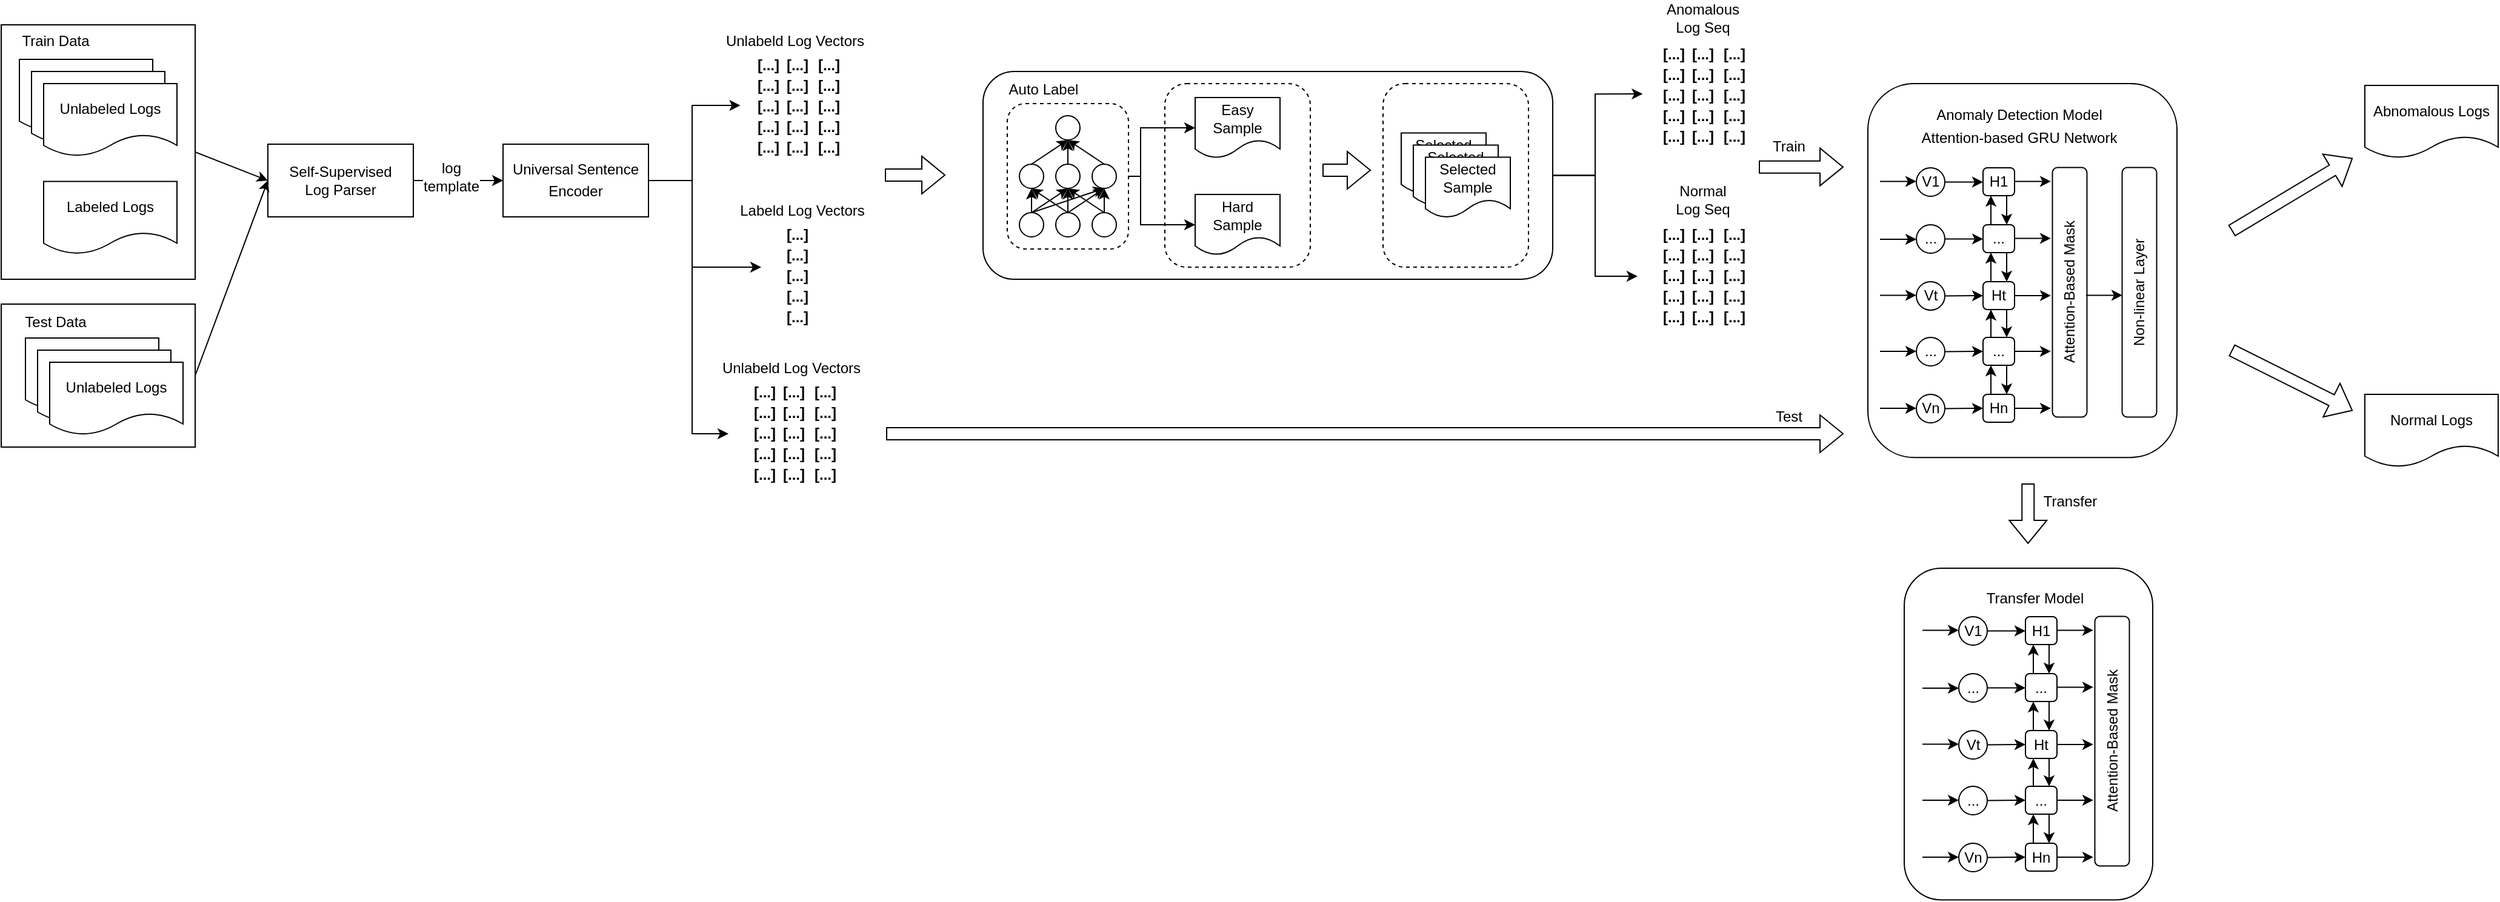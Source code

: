 <mxfile version="20.8.17" type="github">
  <diagram name="第 1 页" id="kse0kFPEefjMPrqvxErO">
    <mxGraphModel dx="2603" dy="1447" grid="1" gridSize="10" guides="1" tooltips="1" connect="1" arrows="1" fold="1" page="1" pageScale="1" pageWidth="827" pageHeight="1169" math="0" shadow="0">
      <root>
        <mxCell id="0" />
        <mxCell id="1" parent="0" />
        <mxCell id="W5f_VUSUbcu3M9Cjmlr3-314" value="" style="rounded=1;whiteSpace=wrap;html=1;fontSize=12;" vertex="1" parent="1">
          <mxGeometry x="1570" y="660" width="205" height="273.75" as="geometry" />
        </mxCell>
        <mxCell id="W5f_VUSUbcu3M9Cjmlr3-246" style="edgeStyle=none;rounded=0;orthogonalLoop=1;jettySize=auto;html=1;exitX=1;exitY=0.5;exitDx=0;exitDy=0;entryX=0;entryY=0.5;entryDx=0;entryDy=0;fontSize=12;" edge="1" parent="1" source="W5f_VUSUbcu3M9Cjmlr3-239" target="W5f_VUSUbcu3M9Cjmlr3-13">
          <mxGeometry relative="1" as="geometry" />
        </mxCell>
        <mxCell id="W5f_VUSUbcu3M9Cjmlr3-239" value="" style="rounded=0;whiteSpace=wrap;html=1;fontSize=12;" vertex="1" parent="1">
          <mxGeometry y="211.5" width="160" height="210" as="geometry" />
        </mxCell>
        <mxCell id="W5f_VUSUbcu3M9Cjmlr3-232" value="" style="rounded=1;whiteSpace=wrap;html=1;fontSize=12;" vertex="1" parent="1">
          <mxGeometry x="1540" y="260" width="255" height="308.63" as="geometry" />
        </mxCell>
        <mxCell id="W5f_VUSUbcu3M9Cjmlr3-79" style="edgeStyle=orthogonalEdgeStyle;rounded=0;orthogonalLoop=1;jettySize=auto;html=1;exitX=1;exitY=0.5;exitDx=0;exitDy=0;entryX=0;entryY=0.5;entryDx=0;entryDy=0;fontSize=12;" edge="1" parent="1" source="W5f_VUSUbcu3M9Cjmlr3-13" target="W5f_VUSUbcu3M9Cjmlr3-16">
          <mxGeometry relative="1" as="geometry">
            <mxPoint x="394.0" y="340" as="targetPoint" />
          </mxGeometry>
        </mxCell>
        <mxCell id="W5f_VUSUbcu3M9Cjmlr3-191" value="log&lt;br&gt;template" style="edgeLabel;html=1;align=center;verticalAlign=middle;resizable=0;points=[];fontSize=12;" vertex="1" connectable="0" parent="W5f_VUSUbcu3M9Cjmlr3-79">
          <mxGeometry x="-0.182" y="2" relative="1" as="geometry">
            <mxPoint y="-1" as="offset" />
          </mxGeometry>
        </mxCell>
        <mxCell id="W5f_VUSUbcu3M9Cjmlr3-13" value="Self-Supervised&lt;br&gt;Log Parser" style="rounded=0;whiteSpace=wrap;html=1;" vertex="1" parent="1">
          <mxGeometry x="220" y="310" width="120" height="60" as="geometry" />
        </mxCell>
        <mxCell id="W5f_VUSUbcu3M9Cjmlr3-92" style="edgeStyle=orthogonalEdgeStyle;rounded=0;orthogonalLoop=1;jettySize=auto;html=1;exitX=1;exitY=0.5;exitDx=0;exitDy=0;entryX=0.113;entryY=-0.1;entryDx=0;entryDy=0;entryPerimeter=0;fontSize=12;" edge="1" parent="1" source="W5f_VUSUbcu3M9Cjmlr3-16" target="W5f_VUSUbcu3M9Cjmlr3-24">
          <mxGeometry relative="1" as="geometry">
            <Array as="points">
              <mxPoint x="570" y="340" />
              <mxPoint x="570" y="278" />
            </Array>
          </mxGeometry>
        </mxCell>
        <mxCell id="W5f_VUSUbcu3M9Cjmlr3-93" style="edgeStyle=orthogonalEdgeStyle;rounded=0;orthogonalLoop=1;jettySize=auto;html=1;entryX=0;entryY=0.25;entryDx=0;entryDy=0;fontSize=12;" edge="1" parent="1" source="W5f_VUSUbcu3M9Cjmlr3-16" target="W5f_VUSUbcu3M9Cjmlr3-73">
          <mxGeometry relative="1" as="geometry">
            <Array as="points">
              <mxPoint x="570" y="340" />
              <mxPoint x="570" y="412" />
            </Array>
          </mxGeometry>
        </mxCell>
        <mxCell id="W5f_VUSUbcu3M9Cjmlr3-271" style="edgeStyle=orthogonalEdgeStyle;rounded=0;orthogonalLoop=1;jettySize=auto;html=1;exitX=1;exitY=0.5;exitDx=0;exitDy=0;entryX=0;entryY=0.5;entryDx=0;entryDy=0;fontSize=12;" edge="1" parent="1" source="W5f_VUSUbcu3M9Cjmlr3-16" target="W5f_VUSUbcu3M9Cjmlr3-253">
          <mxGeometry relative="1" as="geometry">
            <Array as="points">
              <mxPoint x="570" y="340" />
              <mxPoint x="570" y="549" />
            </Array>
          </mxGeometry>
        </mxCell>
        <mxCell id="W5f_VUSUbcu3M9Cjmlr3-16" value="&lt;span style=&quot;text-align: start;&quot;&gt;&lt;font style=&quot;font-size: 12px;&quot;&gt;Universal Sentence Encoder&lt;/font&gt;&lt;/span&gt;&lt;span style=&quot;font-size: medium; text-align: start;&quot;&gt;&lt;/span&gt;" style="rounded=0;whiteSpace=wrap;html=1;" vertex="1" parent="1">
          <mxGeometry x="414" y="310" width="120" height="60" as="geometry" />
        </mxCell>
        <mxCell id="W5f_VUSUbcu3M9Cjmlr3-17" value="Unlabeled Logs" style="shape=document;whiteSpace=wrap;html=1;boundedLbl=1;" vertex="1" parent="1">
          <mxGeometry x="15" y="240" width="110" height="60" as="geometry" />
        </mxCell>
        <mxCell id="W5f_VUSUbcu3M9Cjmlr3-18" value="Unlabeled Logs" style="shape=document;whiteSpace=wrap;html=1;boundedLbl=1;" vertex="1" parent="1">
          <mxGeometry x="25" y="250" width="110" height="60" as="geometry" />
        </mxCell>
        <mxCell id="W5f_VUSUbcu3M9Cjmlr3-19" value="Unlabeled Logs" style="shape=document;whiteSpace=wrap;html=1;boundedLbl=1;" vertex="1" parent="1">
          <mxGeometry x="35" y="260" width="110" height="60" as="geometry" />
        </mxCell>
        <mxCell id="W5f_VUSUbcu3M9Cjmlr3-20" value="Labeled Logs" style="shape=document;whiteSpace=wrap;html=1;boundedLbl=1;" vertex="1" parent="1">
          <mxGeometry x="35" y="340.75" width="110" height="60" as="geometry" />
        </mxCell>
        <mxCell id="W5f_VUSUbcu3M9Cjmlr3-56" value="" style="group" vertex="1" connectable="0" parent="1">
          <mxGeometry x="603" y="230" width="60" height="98" as="geometry" />
        </mxCell>
        <mxCell id="W5f_VUSUbcu3M9Cjmlr3-21" value="&lt;b&gt;[...]&lt;/b&gt;" style="text;html=1;strokeColor=none;fillColor=none;align=center;verticalAlign=middle;whiteSpace=wrap;rounded=0;fontSize=12;movable=1;resizable=1;rotatable=1;deletable=1;editable=1;locked=0;connectable=1;" vertex="1" parent="W5f_VUSUbcu3M9Cjmlr3-56">
          <mxGeometry width="60" height="30" as="geometry" />
        </mxCell>
        <mxCell id="W5f_VUSUbcu3M9Cjmlr3-22" value="&lt;b&gt;[...]&lt;/b&gt;" style="text;html=1;strokeColor=none;fillColor=none;align=center;verticalAlign=middle;whiteSpace=wrap;rounded=0;fontSize=12;movable=1;resizable=1;rotatable=1;deletable=1;editable=1;locked=0;connectable=1;" vertex="1" parent="W5f_VUSUbcu3M9Cjmlr3-56">
          <mxGeometry y="17" width="60" height="30" as="geometry" />
        </mxCell>
        <mxCell id="W5f_VUSUbcu3M9Cjmlr3-23" value="&lt;b&gt;[...]&lt;/b&gt;" style="text;html=1;strokeColor=none;fillColor=none;align=center;verticalAlign=middle;whiteSpace=wrap;rounded=0;fontSize=12;movable=1;resizable=1;rotatable=1;deletable=1;editable=1;locked=0;connectable=1;" vertex="1" parent="W5f_VUSUbcu3M9Cjmlr3-56">
          <mxGeometry y="34" width="60" height="30" as="geometry" />
        </mxCell>
        <mxCell id="W5f_VUSUbcu3M9Cjmlr3-24" value="&lt;b&gt;[...]&lt;/b&gt;" style="text;html=1;strokeColor=none;fillColor=none;align=center;verticalAlign=middle;whiteSpace=wrap;rounded=0;fontSize=12;movable=1;resizable=1;rotatable=1;deletable=1;editable=1;locked=0;connectable=1;" vertex="1" parent="W5f_VUSUbcu3M9Cjmlr3-56">
          <mxGeometry y="51" width="60" height="30" as="geometry" />
        </mxCell>
        <mxCell id="W5f_VUSUbcu3M9Cjmlr3-25" value="&lt;b&gt;[...]&lt;/b&gt;" style="text;html=1;strokeColor=none;fillColor=none;align=center;verticalAlign=middle;whiteSpace=wrap;rounded=0;fontSize=12;movable=1;resizable=1;rotatable=1;deletable=1;editable=1;locked=0;connectable=1;" vertex="1" parent="W5f_VUSUbcu3M9Cjmlr3-56">
          <mxGeometry y="68" width="60" height="30" as="geometry" />
        </mxCell>
        <mxCell id="W5f_VUSUbcu3M9Cjmlr3-58" value="" style="group" vertex="1" connectable="0" parent="1">
          <mxGeometry x="627" y="230" width="86" height="98" as="geometry" />
        </mxCell>
        <mxCell id="W5f_VUSUbcu3M9Cjmlr3-59" value="&lt;b&gt;[...]&lt;/b&gt;" style="text;html=1;strokeColor=none;fillColor=none;align=center;verticalAlign=middle;whiteSpace=wrap;rounded=0;fontSize=12;movable=1;resizable=1;rotatable=1;deletable=1;editable=1;locked=0;connectable=1;" vertex="1" parent="W5f_VUSUbcu3M9Cjmlr3-58">
          <mxGeometry width="60" height="30" as="geometry" />
        </mxCell>
        <mxCell id="W5f_VUSUbcu3M9Cjmlr3-60" value="&lt;b&gt;[...]&lt;/b&gt;" style="text;html=1;strokeColor=none;fillColor=none;align=center;verticalAlign=middle;whiteSpace=wrap;rounded=0;fontSize=12;movable=1;resizable=1;rotatable=1;deletable=1;editable=1;locked=0;connectable=1;" vertex="1" parent="W5f_VUSUbcu3M9Cjmlr3-58">
          <mxGeometry y="17" width="60" height="30" as="geometry" />
        </mxCell>
        <mxCell id="W5f_VUSUbcu3M9Cjmlr3-61" value="&lt;b&gt;[...]&lt;/b&gt;" style="text;html=1;strokeColor=none;fillColor=none;align=center;verticalAlign=middle;whiteSpace=wrap;rounded=0;fontSize=12;movable=1;resizable=1;rotatable=1;deletable=1;editable=1;locked=0;connectable=1;" vertex="1" parent="W5f_VUSUbcu3M9Cjmlr3-58">
          <mxGeometry y="34" width="60" height="30" as="geometry" />
        </mxCell>
        <mxCell id="W5f_VUSUbcu3M9Cjmlr3-62" value="&lt;b&gt;[...]&lt;/b&gt;" style="text;html=1;strokeColor=none;fillColor=none;align=center;verticalAlign=middle;whiteSpace=wrap;rounded=0;fontSize=12;movable=1;resizable=1;rotatable=1;deletable=1;editable=1;locked=0;connectable=1;" vertex="1" parent="W5f_VUSUbcu3M9Cjmlr3-58">
          <mxGeometry y="51" width="60" height="30" as="geometry" />
        </mxCell>
        <mxCell id="W5f_VUSUbcu3M9Cjmlr3-63" value="&lt;b&gt;[...]&lt;/b&gt;" style="text;html=1;strokeColor=none;fillColor=none;align=center;verticalAlign=middle;whiteSpace=wrap;rounded=0;fontSize=12;movable=1;resizable=1;rotatable=1;deletable=1;editable=1;locked=0;connectable=1;" vertex="1" parent="W5f_VUSUbcu3M9Cjmlr3-58">
          <mxGeometry y="68" width="60" height="30" as="geometry" />
        </mxCell>
        <mxCell id="W5f_VUSUbcu3M9Cjmlr3-64" value="" style="group" vertex="1" connectable="0" parent="W5f_VUSUbcu3M9Cjmlr3-58">
          <mxGeometry x="26" width="60" height="98" as="geometry" />
        </mxCell>
        <mxCell id="W5f_VUSUbcu3M9Cjmlr3-65" value="&lt;b&gt;[...]&lt;/b&gt;" style="text;html=1;strokeColor=none;fillColor=none;align=center;verticalAlign=middle;whiteSpace=wrap;rounded=0;fontSize=12;movable=1;resizable=1;rotatable=1;deletable=1;editable=1;locked=0;connectable=1;" vertex="1" parent="W5f_VUSUbcu3M9Cjmlr3-64">
          <mxGeometry width="60" height="30" as="geometry" />
        </mxCell>
        <mxCell id="W5f_VUSUbcu3M9Cjmlr3-66" value="&lt;b&gt;[...]&lt;/b&gt;" style="text;html=1;strokeColor=none;fillColor=none;align=center;verticalAlign=middle;whiteSpace=wrap;rounded=0;fontSize=12;movable=1;resizable=1;rotatable=1;deletable=1;editable=1;locked=0;connectable=1;" vertex="1" parent="W5f_VUSUbcu3M9Cjmlr3-64">
          <mxGeometry y="17" width="60" height="30" as="geometry" />
        </mxCell>
        <mxCell id="W5f_VUSUbcu3M9Cjmlr3-67" value="&lt;b&gt;[...]&lt;/b&gt;" style="text;html=1;strokeColor=none;fillColor=none;align=center;verticalAlign=middle;whiteSpace=wrap;rounded=0;fontSize=12;movable=1;resizable=1;rotatable=1;deletable=1;editable=1;locked=0;connectable=1;" vertex="1" parent="W5f_VUSUbcu3M9Cjmlr3-64">
          <mxGeometry y="34" width="60" height="30" as="geometry" />
        </mxCell>
        <mxCell id="W5f_VUSUbcu3M9Cjmlr3-68" value="&lt;b&gt;[...]&lt;/b&gt;" style="text;html=1;strokeColor=none;fillColor=none;align=center;verticalAlign=middle;whiteSpace=wrap;rounded=0;fontSize=12;movable=1;resizable=1;rotatable=1;deletable=1;editable=1;locked=0;connectable=1;" vertex="1" parent="W5f_VUSUbcu3M9Cjmlr3-64">
          <mxGeometry y="51" width="60" height="30" as="geometry" />
        </mxCell>
        <mxCell id="W5f_VUSUbcu3M9Cjmlr3-69" value="&lt;b&gt;[...]&lt;/b&gt;" style="text;html=1;strokeColor=none;fillColor=none;align=center;verticalAlign=middle;whiteSpace=wrap;rounded=0;fontSize=12;movable=1;resizable=1;rotatable=1;deletable=1;editable=1;locked=0;connectable=1;" vertex="1" parent="W5f_VUSUbcu3M9Cjmlr3-64">
          <mxGeometry y="68" width="60" height="30" as="geometry" />
        </mxCell>
        <mxCell id="W5f_VUSUbcu3M9Cjmlr3-70" value="" style="group" vertex="1" connectable="0" parent="1">
          <mxGeometry x="627" y="370" width="96" height="98" as="geometry" />
        </mxCell>
        <mxCell id="W5f_VUSUbcu3M9Cjmlr3-71" value="&lt;b&gt;[...]&lt;/b&gt;" style="text;html=1;strokeColor=none;fillColor=none;align=center;verticalAlign=middle;whiteSpace=wrap;rounded=0;fontSize=12;movable=1;resizable=1;rotatable=1;deletable=1;editable=1;locked=0;connectable=1;" vertex="1" parent="W5f_VUSUbcu3M9Cjmlr3-70">
          <mxGeometry width="60" height="30" as="geometry" />
        </mxCell>
        <mxCell id="W5f_VUSUbcu3M9Cjmlr3-72" value="&lt;b&gt;[...]&lt;/b&gt;" style="text;html=1;strokeColor=none;fillColor=none;align=center;verticalAlign=middle;whiteSpace=wrap;rounded=0;fontSize=12;movable=1;resizable=1;rotatable=1;deletable=1;editable=1;locked=0;connectable=1;" vertex="1" parent="W5f_VUSUbcu3M9Cjmlr3-70">
          <mxGeometry y="17" width="60" height="30" as="geometry" />
        </mxCell>
        <mxCell id="W5f_VUSUbcu3M9Cjmlr3-73" value="&lt;b&gt;[...]&lt;/b&gt;" style="text;html=1;strokeColor=none;fillColor=none;align=center;verticalAlign=middle;whiteSpace=wrap;rounded=0;fontSize=12;movable=1;resizable=1;rotatable=1;deletable=1;editable=1;locked=0;connectable=1;" vertex="1" parent="W5f_VUSUbcu3M9Cjmlr3-70">
          <mxGeometry y="34" width="60" height="30" as="geometry" />
        </mxCell>
        <mxCell id="W5f_VUSUbcu3M9Cjmlr3-74" value="&lt;b&gt;[...]&lt;/b&gt;" style="text;html=1;strokeColor=none;fillColor=none;align=center;verticalAlign=middle;whiteSpace=wrap;rounded=0;fontSize=12;movable=1;resizable=1;rotatable=1;deletable=1;editable=1;locked=0;connectable=1;" vertex="1" parent="W5f_VUSUbcu3M9Cjmlr3-70">
          <mxGeometry y="51" width="60" height="30" as="geometry" />
        </mxCell>
        <mxCell id="W5f_VUSUbcu3M9Cjmlr3-75" value="&lt;b&gt;[...]&lt;/b&gt;" style="text;html=1;strokeColor=none;fillColor=none;align=center;verticalAlign=middle;whiteSpace=wrap;rounded=0;fontSize=12;movable=1;resizable=1;rotatable=1;deletable=1;editable=1;locked=0;connectable=1;" vertex="1" parent="W5f_VUSUbcu3M9Cjmlr3-70">
          <mxGeometry y="68" width="60" height="30" as="geometry" />
        </mxCell>
        <mxCell id="W5f_VUSUbcu3M9Cjmlr3-77" value="Unlabeld Log Vectors" style="text;html=1;strokeColor=none;fillColor=none;align=center;verticalAlign=middle;whiteSpace=wrap;rounded=0;fontSize=12;" vertex="1" parent="1">
          <mxGeometry x="587" y="210" width="136" height="30" as="geometry" />
        </mxCell>
        <mxCell id="W5f_VUSUbcu3M9Cjmlr3-78" value="Labeld Log Vectors" style="text;html=1;strokeColor=none;fillColor=none;align=center;verticalAlign=middle;whiteSpace=wrap;rounded=0;fontSize=12;" vertex="1" parent="1">
          <mxGeometry x="593" y="350" width="136" height="30" as="geometry" />
        </mxCell>
        <mxCell id="W5f_VUSUbcu3M9Cjmlr3-189" style="edgeStyle=orthogonalEdgeStyle;rounded=0;orthogonalLoop=1;jettySize=auto;html=1;exitX=1;exitY=0.5;exitDx=0;exitDy=0;entryX=0.07;entryY=-0.115;entryDx=0;entryDy=0;entryPerimeter=0;fontSize=12;" edge="1" parent="1" source="W5f_VUSUbcu3M9Cjmlr3-133" target="W5f_VUSUbcu3M9Cjmlr3-155">
          <mxGeometry relative="1" as="geometry" />
        </mxCell>
        <mxCell id="W5f_VUSUbcu3M9Cjmlr3-190" style="edgeStyle=orthogonalEdgeStyle;rounded=0;orthogonalLoop=1;jettySize=auto;html=1;exitX=1;exitY=0.5;exitDx=0;exitDy=0;entryX=0;entryY=0.5;entryDx=0;entryDy=0;fontSize=12;" edge="1" parent="1" source="W5f_VUSUbcu3M9Cjmlr3-133" target="W5f_VUSUbcu3M9Cjmlr3-172">
          <mxGeometry relative="1" as="geometry" />
        </mxCell>
        <mxCell id="W5f_VUSUbcu3M9Cjmlr3-133" value="" style="rounded=1;whiteSpace=wrap;html=1;fontSize=12;" vertex="1" parent="1">
          <mxGeometry x="810" y="250" width="470" height="171.5" as="geometry" />
        </mxCell>
        <mxCell id="W5f_VUSUbcu3M9Cjmlr3-127" value="" style="group" vertex="1" connectable="0" parent="1">
          <mxGeometry x="840" y="286.5" width="90" height="110" as="geometry" />
        </mxCell>
        <mxCell id="W5f_VUSUbcu3M9Cjmlr3-137" value="" style="rounded=1;whiteSpace=wrap;html=1;fontSize=12;dashed=1;" vertex="1" parent="W5f_VUSUbcu3M9Cjmlr3-127">
          <mxGeometry x="-10" y="-10" width="100" height="120" as="geometry" />
        </mxCell>
        <mxCell id="W5f_VUSUbcu3M9Cjmlr3-94" value="" style="ellipse;whiteSpace=wrap;html=1;aspect=fixed;fontSize=12;" vertex="1" parent="W5f_VUSUbcu3M9Cjmlr3-127">
          <mxGeometry x="30" width="20" height="20" as="geometry" />
        </mxCell>
        <mxCell id="W5f_VUSUbcu3M9Cjmlr3-122" style="edgeStyle=none;rounded=0;orthogonalLoop=1;jettySize=auto;html=1;exitX=0.5;exitY=0;exitDx=0;exitDy=0;entryX=0.5;entryY=1;entryDx=0;entryDy=0;fontSize=12;" edge="1" parent="W5f_VUSUbcu3M9Cjmlr3-127" source="W5f_VUSUbcu3M9Cjmlr3-95" target="W5f_VUSUbcu3M9Cjmlr3-94">
          <mxGeometry relative="1" as="geometry" />
        </mxCell>
        <mxCell id="W5f_VUSUbcu3M9Cjmlr3-95" value="" style="ellipse;whiteSpace=wrap;html=1;aspect=fixed;fontSize=12;" vertex="1" parent="W5f_VUSUbcu3M9Cjmlr3-127">
          <mxGeometry y="40" width="20" height="20" as="geometry" />
        </mxCell>
        <mxCell id="W5f_VUSUbcu3M9Cjmlr3-125" style="edgeStyle=none;rounded=0;orthogonalLoop=1;jettySize=auto;html=1;exitX=0.5;exitY=0;exitDx=0;exitDy=0;entryX=0.5;entryY=1;entryDx=0;entryDy=0;fontSize=12;" edge="1" parent="W5f_VUSUbcu3M9Cjmlr3-127" source="W5f_VUSUbcu3M9Cjmlr3-96" target="W5f_VUSUbcu3M9Cjmlr3-94">
          <mxGeometry relative="1" as="geometry" />
        </mxCell>
        <mxCell id="W5f_VUSUbcu3M9Cjmlr3-96" value="" style="ellipse;whiteSpace=wrap;html=1;aspect=fixed;fontSize=12;" vertex="1" parent="W5f_VUSUbcu3M9Cjmlr3-127">
          <mxGeometry x="30" y="40" width="20" height="20" as="geometry" />
        </mxCell>
        <mxCell id="W5f_VUSUbcu3M9Cjmlr3-126" style="edgeStyle=none;rounded=0;orthogonalLoop=1;jettySize=auto;html=1;exitX=0.5;exitY=0;exitDx=0;exitDy=0;entryX=0.5;entryY=1;entryDx=0;entryDy=0;fontSize=12;" edge="1" parent="W5f_VUSUbcu3M9Cjmlr3-127" source="W5f_VUSUbcu3M9Cjmlr3-97" target="W5f_VUSUbcu3M9Cjmlr3-94">
          <mxGeometry relative="1" as="geometry" />
        </mxCell>
        <mxCell id="W5f_VUSUbcu3M9Cjmlr3-97" value="" style="ellipse;whiteSpace=wrap;html=1;aspect=fixed;fontSize=12;" vertex="1" parent="W5f_VUSUbcu3M9Cjmlr3-127">
          <mxGeometry x="60" y="40" width="20" height="20" as="geometry" />
        </mxCell>
        <mxCell id="W5f_VUSUbcu3M9Cjmlr3-102" style="edgeStyle=orthogonalEdgeStyle;rounded=0;orthogonalLoop=1;jettySize=auto;html=1;exitX=0.5;exitY=0;exitDx=0;exitDy=0;entryX=0.5;entryY=1;entryDx=0;entryDy=0;fontSize=12;" edge="1" parent="W5f_VUSUbcu3M9Cjmlr3-127" source="W5f_VUSUbcu3M9Cjmlr3-98" target="W5f_VUSUbcu3M9Cjmlr3-95">
          <mxGeometry relative="1" as="geometry" />
        </mxCell>
        <mxCell id="W5f_VUSUbcu3M9Cjmlr3-103" style="rounded=0;orthogonalLoop=1;jettySize=auto;html=1;entryX=0.5;entryY=1;entryDx=0;entryDy=0;fontSize=12;strokeColor=none;" edge="1" parent="W5f_VUSUbcu3M9Cjmlr3-127" target="W5f_VUSUbcu3M9Cjmlr3-96">
          <mxGeometry relative="1" as="geometry">
            <mxPoint x="40" y="60" as="sourcePoint" />
          </mxGeometry>
        </mxCell>
        <mxCell id="W5f_VUSUbcu3M9Cjmlr3-106" style="edgeStyle=none;rounded=0;orthogonalLoop=1;jettySize=auto;html=1;exitX=0.5;exitY=0;exitDx=0;exitDy=0;entryX=0.5;entryY=1;entryDx=0;entryDy=0;fontSize=12;" edge="1" parent="W5f_VUSUbcu3M9Cjmlr3-127" source="W5f_VUSUbcu3M9Cjmlr3-98" target="W5f_VUSUbcu3M9Cjmlr3-96">
          <mxGeometry relative="1" as="geometry" />
        </mxCell>
        <mxCell id="W5f_VUSUbcu3M9Cjmlr3-107" style="edgeStyle=none;rounded=0;orthogonalLoop=1;jettySize=auto;html=1;exitX=0.5;exitY=0;exitDx=0;exitDy=0;entryX=0.5;entryY=1;entryDx=0;entryDy=0;fontSize=12;" edge="1" parent="W5f_VUSUbcu3M9Cjmlr3-127" source="W5f_VUSUbcu3M9Cjmlr3-98" target="W5f_VUSUbcu3M9Cjmlr3-97">
          <mxGeometry relative="1" as="geometry" />
        </mxCell>
        <mxCell id="W5f_VUSUbcu3M9Cjmlr3-98" value="" style="ellipse;whiteSpace=wrap;html=1;aspect=fixed;fontSize=12;" vertex="1" parent="W5f_VUSUbcu3M9Cjmlr3-127">
          <mxGeometry y="80" width="20" height="20" as="geometry" />
        </mxCell>
        <mxCell id="W5f_VUSUbcu3M9Cjmlr3-112" style="edgeStyle=none;rounded=0;orthogonalLoop=1;jettySize=auto;html=1;exitX=0.5;exitY=0;exitDx=0;exitDy=0;entryX=0.5;entryY=1;entryDx=0;entryDy=0;fontSize=12;" edge="1" parent="W5f_VUSUbcu3M9Cjmlr3-127" source="W5f_VUSUbcu3M9Cjmlr3-99" target="W5f_VUSUbcu3M9Cjmlr3-95">
          <mxGeometry relative="1" as="geometry" />
        </mxCell>
        <mxCell id="W5f_VUSUbcu3M9Cjmlr3-115" style="edgeStyle=none;rounded=0;orthogonalLoop=1;jettySize=auto;html=1;exitX=0.5;exitY=0;exitDx=0;exitDy=0;entryX=0.5;entryY=1;entryDx=0;entryDy=0;fontSize=12;" edge="1" parent="W5f_VUSUbcu3M9Cjmlr3-127" source="W5f_VUSUbcu3M9Cjmlr3-99" target="W5f_VUSUbcu3M9Cjmlr3-96">
          <mxGeometry relative="1" as="geometry" />
        </mxCell>
        <mxCell id="W5f_VUSUbcu3M9Cjmlr3-116" style="edgeStyle=none;rounded=0;orthogonalLoop=1;jettySize=auto;html=1;exitX=0.5;exitY=0;exitDx=0;exitDy=0;entryX=0.5;entryY=1;entryDx=0;entryDy=0;fontSize=12;" edge="1" parent="W5f_VUSUbcu3M9Cjmlr3-127" source="W5f_VUSUbcu3M9Cjmlr3-99" target="W5f_VUSUbcu3M9Cjmlr3-97">
          <mxGeometry relative="1" as="geometry" />
        </mxCell>
        <mxCell id="W5f_VUSUbcu3M9Cjmlr3-99" value="" style="ellipse;whiteSpace=wrap;html=1;aspect=fixed;fontSize=12;" vertex="1" parent="W5f_VUSUbcu3M9Cjmlr3-127">
          <mxGeometry x="30" y="80" width="20" height="20" as="geometry" />
        </mxCell>
        <mxCell id="W5f_VUSUbcu3M9Cjmlr3-120" style="edgeStyle=none;rounded=0;orthogonalLoop=1;jettySize=auto;html=1;exitX=0.5;exitY=0;exitDx=0;exitDy=0;entryX=0.5;entryY=1;entryDx=0;entryDy=0;fontSize=12;" edge="1" parent="W5f_VUSUbcu3M9Cjmlr3-127" source="W5f_VUSUbcu3M9Cjmlr3-100" target="W5f_VUSUbcu3M9Cjmlr3-96">
          <mxGeometry relative="1" as="geometry" />
        </mxCell>
        <mxCell id="W5f_VUSUbcu3M9Cjmlr3-121" style="edgeStyle=none;rounded=0;orthogonalLoop=1;jettySize=auto;html=1;exitX=0.5;exitY=0;exitDx=0;exitDy=0;entryX=0.5;entryY=1;entryDx=0;entryDy=0;fontSize=12;" edge="1" parent="W5f_VUSUbcu3M9Cjmlr3-127" source="W5f_VUSUbcu3M9Cjmlr3-100" target="W5f_VUSUbcu3M9Cjmlr3-97">
          <mxGeometry relative="1" as="geometry" />
        </mxCell>
        <mxCell id="W5f_VUSUbcu3M9Cjmlr3-100" value="" style="ellipse;whiteSpace=wrap;html=1;aspect=fixed;fontSize=12;" vertex="1" parent="W5f_VUSUbcu3M9Cjmlr3-127">
          <mxGeometry x="60" y="80" width="20" height="20" as="geometry" />
        </mxCell>
        <mxCell id="W5f_VUSUbcu3M9Cjmlr3-134" value="" style="rounded=1;whiteSpace=wrap;html=1;fontSize=12;dashed=1;" vertex="1" parent="1">
          <mxGeometry x="960" y="260" width="120" height="151.5" as="geometry" />
        </mxCell>
        <mxCell id="W5f_VUSUbcu3M9Cjmlr3-135" value="Easy&lt;br&gt;Sample" style="shape=document;whiteSpace=wrap;html=1;boundedLbl=1;fontSize=12;" vertex="1" parent="1">
          <mxGeometry x="985" y="271.5" width="70" height="50" as="geometry" />
        </mxCell>
        <mxCell id="W5f_VUSUbcu3M9Cjmlr3-136" value="Hard&lt;br&gt;Sample" style="shape=document;whiteSpace=wrap;html=1;boundedLbl=1;fontSize=12;" vertex="1" parent="1">
          <mxGeometry x="985" y="351.5" width="70" height="50" as="geometry" />
        </mxCell>
        <mxCell id="W5f_VUSUbcu3M9Cjmlr3-139" style="edgeStyle=orthogonalEdgeStyle;rounded=0;orthogonalLoop=1;jettySize=auto;html=1;exitX=1;exitY=0.5;exitDx=0;exitDy=0;entryX=0;entryY=0.5;entryDx=0;entryDy=0;fontSize=12;" edge="1" parent="1" source="W5f_VUSUbcu3M9Cjmlr3-137" target="W5f_VUSUbcu3M9Cjmlr3-136">
          <mxGeometry relative="1" as="geometry">
            <Array as="points">
              <mxPoint x="940" y="336.5" />
              <mxPoint x="940" y="376.5" />
            </Array>
          </mxGeometry>
        </mxCell>
        <mxCell id="W5f_VUSUbcu3M9Cjmlr3-140" style="edgeStyle=orthogonalEdgeStyle;rounded=0;orthogonalLoop=1;jettySize=auto;html=1;exitX=1;exitY=0.5;exitDx=0;exitDy=0;entryX=0;entryY=0.5;entryDx=0;entryDy=0;fontSize=12;" edge="1" parent="1" source="W5f_VUSUbcu3M9Cjmlr3-137" target="W5f_VUSUbcu3M9Cjmlr3-135">
          <mxGeometry relative="1" as="geometry">
            <Array as="points">
              <mxPoint x="940" y="336.5" />
              <mxPoint x="940" y="296.5" />
            </Array>
          </mxGeometry>
        </mxCell>
        <mxCell id="W5f_VUSUbcu3M9Cjmlr3-141" value="" style="rounded=1;whiteSpace=wrap;html=1;fontSize=12;dashed=1;" vertex="1" parent="1">
          <mxGeometry x="1140" y="260" width="120" height="151.5" as="geometry" />
        </mxCell>
        <mxCell id="W5f_VUSUbcu3M9Cjmlr3-142" value="Selected&lt;br&gt;Sample" style="shape=document;whiteSpace=wrap;html=1;boundedLbl=1;fontSize=12;" vertex="1" parent="1">
          <mxGeometry x="1155" y="300.75" width="70" height="50" as="geometry" />
        </mxCell>
        <mxCell id="W5f_VUSUbcu3M9Cjmlr3-145" value="Selected&lt;br&gt;Sample" style="shape=document;whiteSpace=wrap;html=1;boundedLbl=1;fontSize=12;" vertex="1" parent="1">
          <mxGeometry x="1165" y="310.75" width="70" height="50" as="geometry" />
        </mxCell>
        <mxCell id="W5f_VUSUbcu3M9Cjmlr3-146" value="Selected&lt;br&gt;Sample" style="shape=document;whiteSpace=wrap;html=1;boundedLbl=1;fontSize=12;" vertex="1" parent="1">
          <mxGeometry x="1175" y="320.75" width="70" height="50" as="geometry" />
        </mxCell>
        <mxCell id="W5f_VUSUbcu3M9Cjmlr3-147" value="" style="shape=flexArrow;endArrow=classic;html=1;rounded=0;fontSize=12;" edge="1" parent="1">
          <mxGeometry width="50" height="50" relative="1" as="geometry">
            <mxPoint x="1090" y="331.5" as="sourcePoint" />
            <mxPoint x="1130" y="331.5" as="targetPoint" />
          </mxGeometry>
        </mxCell>
        <mxCell id="W5f_VUSUbcu3M9Cjmlr3-148" value="Auto Label" style="text;html=1;strokeColor=none;fillColor=none;align=center;verticalAlign=middle;whiteSpace=wrap;rounded=0;fontSize=12;" vertex="1" parent="1">
          <mxGeometry x="810" y="250" width="100" height="30" as="geometry" />
        </mxCell>
        <mxCell id="W5f_VUSUbcu3M9Cjmlr3-149" value="" style="shape=flexArrow;endArrow=classic;html=1;rounded=0;fontSize=12;" edge="1" parent="1">
          <mxGeometry width="50" height="50" relative="1" as="geometry">
            <mxPoint x="729" y="335.47" as="sourcePoint" />
            <mxPoint x="779" y="335.47" as="targetPoint" />
          </mxGeometry>
        </mxCell>
        <mxCell id="W5f_VUSUbcu3M9Cjmlr3-151" value="" style="group" vertex="1" connectable="0" parent="1">
          <mxGeometry x="1350" y="221" width="60" height="98" as="geometry" />
        </mxCell>
        <mxCell id="W5f_VUSUbcu3M9Cjmlr3-152" value="&lt;b&gt;[...]&lt;/b&gt;" style="text;html=1;strokeColor=none;fillColor=none;align=center;verticalAlign=middle;whiteSpace=wrap;rounded=0;fontSize=12;movable=1;resizable=1;rotatable=1;deletable=1;editable=1;locked=0;connectable=1;" vertex="1" parent="W5f_VUSUbcu3M9Cjmlr3-151">
          <mxGeometry width="60" height="30" as="geometry" />
        </mxCell>
        <mxCell id="W5f_VUSUbcu3M9Cjmlr3-153" value="&lt;b&gt;[...]&lt;/b&gt;" style="text;html=1;strokeColor=none;fillColor=none;align=center;verticalAlign=middle;whiteSpace=wrap;rounded=0;fontSize=12;movable=1;resizable=1;rotatable=1;deletable=1;editable=1;locked=0;connectable=1;" vertex="1" parent="W5f_VUSUbcu3M9Cjmlr3-151">
          <mxGeometry y="17" width="60" height="30" as="geometry" />
        </mxCell>
        <mxCell id="W5f_VUSUbcu3M9Cjmlr3-154" value="&lt;b&gt;[...]&lt;/b&gt;" style="text;html=1;strokeColor=none;fillColor=none;align=center;verticalAlign=middle;whiteSpace=wrap;rounded=0;fontSize=12;movable=1;resizable=1;rotatable=1;deletable=1;editable=1;locked=0;connectable=1;" vertex="1" parent="W5f_VUSUbcu3M9Cjmlr3-151">
          <mxGeometry y="34" width="60" height="30" as="geometry" />
        </mxCell>
        <mxCell id="W5f_VUSUbcu3M9Cjmlr3-155" value="&lt;b&gt;[...]&lt;/b&gt;" style="text;html=1;strokeColor=none;fillColor=none;align=center;verticalAlign=middle;whiteSpace=wrap;rounded=0;fontSize=12;movable=1;resizable=1;rotatable=1;deletable=1;editable=1;locked=0;connectable=1;" vertex="1" parent="W5f_VUSUbcu3M9Cjmlr3-151">
          <mxGeometry y="51" width="60" height="30" as="geometry" />
        </mxCell>
        <mxCell id="W5f_VUSUbcu3M9Cjmlr3-156" value="&lt;b&gt;[...]&lt;/b&gt;" style="text;html=1;strokeColor=none;fillColor=none;align=center;verticalAlign=middle;whiteSpace=wrap;rounded=0;fontSize=12;movable=1;resizable=1;rotatable=1;deletable=1;editable=1;locked=0;connectable=1;" vertex="1" parent="W5f_VUSUbcu3M9Cjmlr3-151">
          <mxGeometry y="68" width="60" height="30" as="geometry" />
        </mxCell>
        <mxCell id="W5f_VUSUbcu3M9Cjmlr3-157" value="" style="group" vertex="1" connectable="0" parent="1">
          <mxGeometry x="1374" y="221" width="126" height="106" as="geometry" />
        </mxCell>
        <mxCell id="W5f_VUSUbcu3M9Cjmlr3-158" value="&lt;b&gt;[...]&lt;/b&gt;" style="text;html=1;strokeColor=none;fillColor=none;align=center;verticalAlign=middle;whiteSpace=wrap;rounded=0;fontSize=12;movable=1;resizable=1;rotatable=1;deletable=1;editable=1;locked=0;connectable=1;" vertex="1" parent="W5f_VUSUbcu3M9Cjmlr3-157">
          <mxGeometry width="60" height="30" as="geometry" />
        </mxCell>
        <mxCell id="W5f_VUSUbcu3M9Cjmlr3-159" value="&lt;b&gt;[...]&lt;/b&gt;" style="text;html=1;strokeColor=none;fillColor=none;align=center;verticalAlign=middle;whiteSpace=wrap;rounded=0;fontSize=12;movable=1;resizable=1;rotatable=1;deletable=1;editable=1;locked=0;connectable=1;" vertex="1" parent="W5f_VUSUbcu3M9Cjmlr3-157">
          <mxGeometry y="17" width="60" height="30" as="geometry" />
        </mxCell>
        <mxCell id="W5f_VUSUbcu3M9Cjmlr3-160" value="&lt;b&gt;[...]&lt;/b&gt;" style="text;html=1;strokeColor=none;fillColor=none;align=center;verticalAlign=middle;whiteSpace=wrap;rounded=0;fontSize=12;movable=1;resizable=1;rotatable=1;deletable=1;editable=1;locked=0;connectable=1;" vertex="1" parent="W5f_VUSUbcu3M9Cjmlr3-157">
          <mxGeometry y="34" width="60" height="30" as="geometry" />
        </mxCell>
        <mxCell id="W5f_VUSUbcu3M9Cjmlr3-161" value="&lt;b&gt;[...]&lt;/b&gt;" style="text;html=1;strokeColor=none;fillColor=none;align=center;verticalAlign=middle;whiteSpace=wrap;rounded=0;fontSize=12;movable=1;resizable=1;rotatable=1;deletable=1;editable=1;locked=0;connectable=1;" vertex="1" parent="W5f_VUSUbcu3M9Cjmlr3-157">
          <mxGeometry y="51" width="60" height="30" as="geometry" />
        </mxCell>
        <mxCell id="W5f_VUSUbcu3M9Cjmlr3-162" value="&lt;b&gt;[...]&lt;/b&gt;" style="text;html=1;strokeColor=none;fillColor=none;align=center;verticalAlign=middle;whiteSpace=wrap;rounded=0;fontSize=12;movable=1;resizable=1;rotatable=1;deletable=1;editable=1;locked=0;connectable=1;" vertex="1" parent="W5f_VUSUbcu3M9Cjmlr3-157">
          <mxGeometry y="68" width="60" height="30" as="geometry" />
        </mxCell>
        <mxCell id="W5f_VUSUbcu3M9Cjmlr3-163" value="" style="group" vertex="1" connectable="0" parent="W5f_VUSUbcu3M9Cjmlr3-157">
          <mxGeometry x="26" width="100" height="106" as="geometry" />
        </mxCell>
        <mxCell id="W5f_VUSUbcu3M9Cjmlr3-164" value="&lt;b&gt;[...]&lt;/b&gt;" style="text;html=1;strokeColor=none;fillColor=none;align=center;verticalAlign=middle;whiteSpace=wrap;rounded=0;fontSize=12;movable=1;resizable=1;rotatable=1;deletable=1;editable=1;locked=0;connectable=1;" vertex="1" parent="W5f_VUSUbcu3M9Cjmlr3-163">
          <mxGeometry width="60" height="30" as="geometry" />
        </mxCell>
        <mxCell id="W5f_VUSUbcu3M9Cjmlr3-165" value="&lt;b&gt;[...]&lt;/b&gt;" style="text;html=1;strokeColor=none;fillColor=none;align=center;verticalAlign=middle;whiteSpace=wrap;rounded=0;fontSize=12;movable=1;resizable=1;rotatable=1;deletable=1;editable=1;locked=0;connectable=1;" vertex="1" parent="W5f_VUSUbcu3M9Cjmlr3-163">
          <mxGeometry y="17" width="60" height="30" as="geometry" />
        </mxCell>
        <mxCell id="W5f_VUSUbcu3M9Cjmlr3-166" value="&lt;b&gt;[...]&lt;/b&gt;" style="text;html=1;strokeColor=none;fillColor=none;align=center;verticalAlign=middle;whiteSpace=wrap;rounded=0;fontSize=12;movable=1;resizable=1;rotatable=1;deletable=1;editable=1;locked=0;connectable=1;" vertex="1" parent="W5f_VUSUbcu3M9Cjmlr3-163">
          <mxGeometry y="34" width="60" height="30" as="geometry" />
        </mxCell>
        <mxCell id="W5f_VUSUbcu3M9Cjmlr3-167" value="&lt;b&gt;[...]&lt;/b&gt;" style="text;html=1;strokeColor=none;fillColor=none;align=center;verticalAlign=middle;whiteSpace=wrap;rounded=0;fontSize=12;movable=1;resizable=1;rotatable=1;deletable=1;editable=1;locked=0;connectable=1;" vertex="1" parent="W5f_VUSUbcu3M9Cjmlr3-163">
          <mxGeometry y="51" width="60" height="30" as="geometry" />
        </mxCell>
        <mxCell id="W5f_VUSUbcu3M9Cjmlr3-168" value="&lt;b&gt;[...]&lt;/b&gt;" style="text;html=1;strokeColor=none;fillColor=none;align=center;verticalAlign=middle;whiteSpace=wrap;rounded=0;fontSize=12;movable=1;resizable=1;rotatable=1;deletable=1;editable=1;locked=0;connectable=1;" vertex="1" parent="W5f_VUSUbcu3M9Cjmlr3-163">
          <mxGeometry y="68" width="60" height="30" as="geometry" />
        </mxCell>
        <mxCell id="W5f_VUSUbcu3M9Cjmlr3-236" value="Train" style="text;html=1;strokeColor=none;fillColor=none;align=center;verticalAlign=middle;whiteSpace=wrap;rounded=0;fontSize=12;" vertex="1" parent="W5f_VUSUbcu3M9Cjmlr3-163">
          <mxGeometry x="45" y="76" width="60" height="30" as="geometry" />
        </mxCell>
        <mxCell id="W5f_VUSUbcu3M9Cjmlr3-169" value="" style="group" vertex="1" connectable="0" parent="1">
          <mxGeometry x="1350" y="370" width="60" height="98" as="geometry" />
        </mxCell>
        <mxCell id="W5f_VUSUbcu3M9Cjmlr3-170" value="&lt;b&gt;[...]&lt;/b&gt;" style="text;html=1;strokeColor=none;fillColor=none;align=center;verticalAlign=middle;whiteSpace=wrap;rounded=0;fontSize=12;movable=1;resizable=1;rotatable=1;deletable=1;editable=1;locked=0;connectable=1;" vertex="1" parent="W5f_VUSUbcu3M9Cjmlr3-169">
          <mxGeometry width="60" height="30" as="geometry" />
        </mxCell>
        <mxCell id="W5f_VUSUbcu3M9Cjmlr3-171" value="&lt;b&gt;[...]&lt;/b&gt;" style="text;html=1;strokeColor=none;fillColor=none;align=center;verticalAlign=middle;whiteSpace=wrap;rounded=0;fontSize=12;movable=1;resizable=1;rotatable=1;deletable=1;editable=1;locked=0;connectable=1;" vertex="1" parent="W5f_VUSUbcu3M9Cjmlr3-169">
          <mxGeometry y="17" width="60" height="30" as="geometry" />
        </mxCell>
        <mxCell id="W5f_VUSUbcu3M9Cjmlr3-172" value="&lt;b&gt;[...]&lt;/b&gt;" style="text;html=1;strokeColor=none;fillColor=none;align=center;verticalAlign=middle;whiteSpace=wrap;rounded=0;fontSize=12;movable=1;resizable=1;rotatable=1;deletable=1;editable=1;locked=0;connectable=1;" vertex="1" parent="W5f_VUSUbcu3M9Cjmlr3-169">
          <mxGeometry y="34" width="60" height="30" as="geometry" />
        </mxCell>
        <mxCell id="W5f_VUSUbcu3M9Cjmlr3-173" value="&lt;b&gt;[...]&lt;/b&gt;" style="text;html=1;strokeColor=none;fillColor=none;align=center;verticalAlign=middle;whiteSpace=wrap;rounded=0;fontSize=12;movable=1;resizable=1;rotatable=1;deletable=1;editable=1;locked=0;connectable=1;" vertex="1" parent="W5f_VUSUbcu3M9Cjmlr3-169">
          <mxGeometry y="51" width="60" height="30" as="geometry" />
        </mxCell>
        <mxCell id="W5f_VUSUbcu3M9Cjmlr3-174" value="&lt;b&gt;[...]&lt;/b&gt;" style="text;html=1;strokeColor=none;fillColor=none;align=center;verticalAlign=middle;whiteSpace=wrap;rounded=0;fontSize=12;movable=1;resizable=1;rotatable=1;deletable=1;editable=1;locked=0;connectable=1;" vertex="1" parent="W5f_VUSUbcu3M9Cjmlr3-169">
          <mxGeometry y="68" width="60" height="30" as="geometry" />
        </mxCell>
        <mxCell id="W5f_VUSUbcu3M9Cjmlr3-175" value="" style="group" vertex="1" connectable="0" parent="1">
          <mxGeometry x="1374" y="370" width="86" height="98" as="geometry" />
        </mxCell>
        <mxCell id="W5f_VUSUbcu3M9Cjmlr3-176" value="&lt;b&gt;[...]&lt;/b&gt;" style="text;html=1;strokeColor=none;fillColor=none;align=center;verticalAlign=middle;whiteSpace=wrap;rounded=0;fontSize=12;movable=1;resizable=1;rotatable=1;deletable=1;editable=1;locked=0;connectable=1;" vertex="1" parent="W5f_VUSUbcu3M9Cjmlr3-175">
          <mxGeometry width="60" height="30" as="geometry" />
        </mxCell>
        <mxCell id="W5f_VUSUbcu3M9Cjmlr3-177" value="&lt;b&gt;[...]&lt;/b&gt;" style="text;html=1;strokeColor=none;fillColor=none;align=center;verticalAlign=middle;whiteSpace=wrap;rounded=0;fontSize=12;movable=1;resizable=1;rotatable=1;deletable=1;editable=1;locked=0;connectable=1;" vertex="1" parent="W5f_VUSUbcu3M9Cjmlr3-175">
          <mxGeometry y="17" width="60" height="30" as="geometry" />
        </mxCell>
        <mxCell id="W5f_VUSUbcu3M9Cjmlr3-178" value="&lt;b&gt;[...]&lt;/b&gt;" style="text;html=1;strokeColor=none;fillColor=none;align=center;verticalAlign=middle;whiteSpace=wrap;rounded=0;fontSize=12;movable=1;resizable=1;rotatable=1;deletable=1;editable=1;locked=0;connectable=1;" vertex="1" parent="W5f_VUSUbcu3M9Cjmlr3-175">
          <mxGeometry y="34" width="60" height="30" as="geometry" />
        </mxCell>
        <mxCell id="W5f_VUSUbcu3M9Cjmlr3-179" value="&lt;b&gt;[...]&lt;/b&gt;" style="text;html=1;strokeColor=none;fillColor=none;align=center;verticalAlign=middle;whiteSpace=wrap;rounded=0;fontSize=12;movable=1;resizable=1;rotatable=1;deletable=1;editable=1;locked=0;connectable=1;" vertex="1" parent="W5f_VUSUbcu3M9Cjmlr3-175">
          <mxGeometry y="51" width="60" height="30" as="geometry" />
        </mxCell>
        <mxCell id="W5f_VUSUbcu3M9Cjmlr3-180" value="&lt;b&gt;[...]&lt;/b&gt;" style="text;html=1;strokeColor=none;fillColor=none;align=center;verticalAlign=middle;whiteSpace=wrap;rounded=0;fontSize=12;movable=1;resizable=1;rotatable=1;deletable=1;editable=1;locked=0;connectable=1;" vertex="1" parent="W5f_VUSUbcu3M9Cjmlr3-175">
          <mxGeometry y="68" width="60" height="30" as="geometry" />
        </mxCell>
        <mxCell id="W5f_VUSUbcu3M9Cjmlr3-181" value="" style="group" vertex="1" connectable="0" parent="W5f_VUSUbcu3M9Cjmlr3-175">
          <mxGeometry x="26" width="60" height="98" as="geometry" />
        </mxCell>
        <mxCell id="W5f_VUSUbcu3M9Cjmlr3-182" value="&lt;b&gt;[...]&lt;/b&gt;" style="text;html=1;strokeColor=none;fillColor=none;align=center;verticalAlign=middle;whiteSpace=wrap;rounded=0;fontSize=12;movable=1;resizable=1;rotatable=1;deletable=1;editable=1;locked=0;connectable=1;" vertex="1" parent="W5f_VUSUbcu3M9Cjmlr3-181">
          <mxGeometry width="60" height="30" as="geometry" />
        </mxCell>
        <mxCell id="W5f_VUSUbcu3M9Cjmlr3-183" value="&lt;b&gt;[...]&lt;/b&gt;" style="text;html=1;strokeColor=none;fillColor=none;align=center;verticalAlign=middle;whiteSpace=wrap;rounded=0;fontSize=12;movable=1;resizable=1;rotatable=1;deletable=1;editable=1;locked=0;connectable=1;" vertex="1" parent="W5f_VUSUbcu3M9Cjmlr3-181">
          <mxGeometry y="17" width="60" height="30" as="geometry" />
        </mxCell>
        <mxCell id="W5f_VUSUbcu3M9Cjmlr3-184" value="&lt;b&gt;[...]&lt;/b&gt;" style="text;html=1;strokeColor=none;fillColor=none;align=center;verticalAlign=middle;whiteSpace=wrap;rounded=0;fontSize=12;movable=1;resizable=1;rotatable=1;deletable=1;editable=1;locked=0;connectable=1;" vertex="1" parent="W5f_VUSUbcu3M9Cjmlr3-181">
          <mxGeometry y="34" width="60" height="30" as="geometry" />
        </mxCell>
        <mxCell id="W5f_VUSUbcu3M9Cjmlr3-185" value="&lt;b&gt;[...]&lt;/b&gt;" style="text;html=1;strokeColor=none;fillColor=none;align=center;verticalAlign=middle;whiteSpace=wrap;rounded=0;fontSize=12;movable=1;resizable=1;rotatable=1;deletable=1;editable=1;locked=0;connectable=1;" vertex="1" parent="W5f_VUSUbcu3M9Cjmlr3-181">
          <mxGeometry y="51" width="60" height="30" as="geometry" />
        </mxCell>
        <mxCell id="W5f_VUSUbcu3M9Cjmlr3-186" value="&lt;b&gt;[...]&lt;/b&gt;" style="text;html=1;strokeColor=none;fillColor=none;align=center;verticalAlign=middle;whiteSpace=wrap;rounded=0;fontSize=12;movable=1;resizable=1;rotatable=1;deletable=1;editable=1;locked=0;connectable=1;" vertex="1" parent="W5f_VUSUbcu3M9Cjmlr3-181">
          <mxGeometry y="68" width="60" height="30" as="geometry" />
        </mxCell>
        <mxCell id="W5f_VUSUbcu3M9Cjmlr3-187" value="Anomalous Log Seq" style="text;html=1;strokeColor=none;fillColor=none;align=center;verticalAlign=middle;whiteSpace=wrap;rounded=0;fontSize=12;" vertex="1" parent="1">
          <mxGeometry x="1374" y="191" width="60" height="30" as="geometry" />
        </mxCell>
        <mxCell id="W5f_VUSUbcu3M9Cjmlr3-188" value="Normal Log Seq" style="text;html=1;strokeColor=none;fillColor=none;align=center;verticalAlign=middle;whiteSpace=wrap;rounded=0;fontSize=12;" vertex="1" parent="1">
          <mxGeometry x="1374" y="340.75" width="60" height="30" as="geometry" />
        </mxCell>
        <mxCell id="W5f_VUSUbcu3M9Cjmlr3-208" style="edgeStyle=orthogonalEdgeStyle;rounded=0;orthogonalLoop=1;jettySize=auto;html=1;exitX=1;exitY=0.5;exitDx=0;exitDy=0;entryX=0;entryY=0.5;entryDx=0;entryDy=0;fontSize=12;" edge="1" parent="1" source="W5f_VUSUbcu3M9Cjmlr3-193" target="W5f_VUSUbcu3M9Cjmlr3-198">
          <mxGeometry relative="1" as="geometry" />
        </mxCell>
        <mxCell id="W5f_VUSUbcu3M9Cjmlr3-193" value="V1" style="ellipse;whiteSpace=wrap;html=1;aspect=fixed;fontSize=12;" vertex="1" parent="1">
          <mxGeometry x="1580" y="329.5" width="23.5" height="23.5" as="geometry" />
        </mxCell>
        <mxCell id="W5f_VUSUbcu3M9Cjmlr3-209" style="edgeStyle=orthogonalEdgeStyle;rounded=0;orthogonalLoop=1;jettySize=auto;html=1;exitX=1;exitY=0.5;exitDx=0;exitDy=0;entryX=0;entryY=0.5;entryDx=0;entryDy=0;fontSize=12;" edge="1" parent="1" source="W5f_VUSUbcu3M9Cjmlr3-194" target="W5f_VUSUbcu3M9Cjmlr3-199">
          <mxGeometry relative="1" as="geometry" />
        </mxCell>
        <mxCell id="W5f_VUSUbcu3M9Cjmlr3-194" value="..." style="ellipse;whiteSpace=wrap;html=1;aspect=fixed;fontSize=12;" vertex="1" parent="1">
          <mxGeometry x="1580" y="376.5" width="23.5" height="23.5" as="geometry" />
        </mxCell>
        <mxCell id="W5f_VUSUbcu3M9Cjmlr3-210" style="rounded=0;orthogonalLoop=1;jettySize=auto;html=1;exitX=1;exitY=0.5;exitDx=0;exitDy=0;entryX=0;entryY=0.5;entryDx=0;entryDy=0;fontSize=12;" edge="1" parent="1" source="W5f_VUSUbcu3M9Cjmlr3-195" target="W5f_VUSUbcu3M9Cjmlr3-200">
          <mxGeometry relative="1" as="geometry" />
        </mxCell>
        <mxCell id="W5f_VUSUbcu3M9Cjmlr3-195" value="Vt" style="ellipse;whiteSpace=wrap;html=1;aspect=fixed;fontSize=12;" vertex="1" parent="1">
          <mxGeometry x="1580" y="423.5" width="23.5" height="23.5" as="geometry" />
        </mxCell>
        <mxCell id="W5f_VUSUbcu3M9Cjmlr3-211" style="edgeStyle=none;rounded=0;orthogonalLoop=1;jettySize=auto;html=1;exitX=1;exitY=0.5;exitDx=0;exitDy=0;entryX=0;entryY=0.5;entryDx=0;entryDy=0;fontSize=12;" edge="1" parent="1" source="W5f_VUSUbcu3M9Cjmlr3-196" target="W5f_VUSUbcu3M9Cjmlr3-201">
          <mxGeometry relative="1" as="geometry" />
        </mxCell>
        <mxCell id="W5f_VUSUbcu3M9Cjmlr3-196" value="..." style="ellipse;whiteSpace=wrap;html=1;aspect=fixed;fontSize=12;" vertex="1" parent="1">
          <mxGeometry x="1580" y="469.5" width="23.5" height="23.5" as="geometry" />
        </mxCell>
        <mxCell id="W5f_VUSUbcu3M9Cjmlr3-212" style="edgeStyle=none;rounded=0;orthogonalLoop=1;jettySize=auto;html=1;exitX=1;exitY=0.5;exitDx=0;exitDy=0;entryX=0;entryY=0.5;entryDx=0;entryDy=0;fontSize=12;" edge="1" parent="1" source="W5f_VUSUbcu3M9Cjmlr3-197" target="W5f_VUSUbcu3M9Cjmlr3-202">
          <mxGeometry relative="1" as="geometry" />
        </mxCell>
        <mxCell id="W5f_VUSUbcu3M9Cjmlr3-197" value="Vn" style="ellipse;whiteSpace=wrap;html=1;aspect=fixed;fontSize=12;" vertex="1" parent="1">
          <mxGeometry x="1580" y="516.5" width="23.5" height="23.5" as="geometry" />
        </mxCell>
        <mxCell id="W5f_VUSUbcu3M9Cjmlr3-216" style="edgeStyle=none;rounded=0;orthogonalLoop=1;jettySize=auto;html=1;exitX=0.75;exitY=1;exitDx=0;exitDy=0;entryX=0.75;entryY=0;entryDx=0;entryDy=0;fontSize=12;" edge="1" parent="1" source="W5f_VUSUbcu3M9Cjmlr3-198" target="W5f_VUSUbcu3M9Cjmlr3-199">
          <mxGeometry relative="1" as="geometry" />
        </mxCell>
        <mxCell id="W5f_VUSUbcu3M9Cjmlr3-198" value="H1" style="rounded=1;whiteSpace=wrap;html=1;fontSize=12;" vertex="1" parent="1">
          <mxGeometry x="1635" y="329.5" width="26" height="23" as="geometry" />
        </mxCell>
        <mxCell id="W5f_VUSUbcu3M9Cjmlr3-214" style="edgeStyle=none;rounded=0;orthogonalLoop=1;jettySize=auto;html=1;exitX=0.75;exitY=1;exitDx=0;exitDy=0;entryX=0.75;entryY=0;entryDx=0;entryDy=0;fontSize=12;" edge="1" parent="1" source="W5f_VUSUbcu3M9Cjmlr3-199" target="W5f_VUSUbcu3M9Cjmlr3-200">
          <mxGeometry relative="1" as="geometry" />
        </mxCell>
        <mxCell id="W5f_VUSUbcu3M9Cjmlr3-215" style="edgeStyle=none;rounded=0;orthogonalLoop=1;jettySize=auto;html=1;exitX=0.25;exitY=0;exitDx=0;exitDy=0;entryX=0.25;entryY=1;entryDx=0;entryDy=0;fontSize=12;" edge="1" parent="1" source="W5f_VUSUbcu3M9Cjmlr3-199" target="W5f_VUSUbcu3M9Cjmlr3-198">
          <mxGeometry relative="1" as="geometry" />
        </mxCell>
        <mxCell id="W5f_VUSUbcu3M9Cjmlr3-199" value="..." style="rounded=1;whiteSpace=wrap;html=1;fontSize=12;" vertex="1" parent="1">
          <mxGeometry x="1635" y="376.5" width="26" height="23" as="geometry" />
        </mxCell>
        <mxCell id="W5f_VUSUbcu3M9Cjmlr3-213" style="edgeStyle=none;rounded=0;orthogonalLoop=1;jettySize=auto;html=1;exitX=0.25;exitY=0;exitDx=0;exitDy=0;entryX=0.25;entryY=1;entryDx=0;entryDy=0;fontSize=12;" edge="1" parent="1" source="W5f_VUSUbcu3M9Cjmlr3-200" target="W5f_VUSUbcu3M9Cjmlr3-199">
          <mxGeometry relative="1" as="geometry" />
        </mxCell>
        <mxCell id="W5f_VUSUbcu3M9Cjmlr3-218" style="edgeStyle=none;rounded=0;orthogonalLoop=1;jettySize=auto;html=1;exitX=0.75;exitY=1;exitDx=0;exitDy=0;entryX=0.75;entryY=0;entryDx=0;entryDy=0;fontSize=12;" edge="1" parent="1" source="W5f_VUSUbcu3M9Cjmlr3-200" target="W5f_VUSUbcu3M9Cjmlr3-201">
          <mxGeometry relative="1" as="geometry" />
        </mxCell>
        <mxCell id="W5f_VUSUbcu3M9Cjmlr3-200" value="Ht" style="rounded=1;whiteSpace=wrap;html=1;fontSize=12;" vertex="1" parent="1">
          <mxGeometry x="1635" y="423.5" width="26" height="23" as="geometry" />
        </mxCell>
        <mxCell id="W5f_VUSUbcu3M9Cjmlr3-217" style="edgeStyle=none;rounded=0;orthogonalLoop=1;jettySize=auto;html=1;exitX=0.25;exitY=0;exitDx=0;exitDy=0;entryX=0.25;entryY=1;entryDx=0;entryDy=0;fontSize=12;" edge="1" parent="1" source="W5f_VUSUbcu3M9Cjmlr3-201" target="W5f_VUSUbcu3M9Cjmlr3-200">
          <mxGeometry relative="1" as="geometry" />
        </mxCell>
        <mxCell id="W5f_VUSUbcu3M9Cjmlr3-220" style="edgeStyle=none;rounded=0;orthogonalLoop=1;jettySize=auto;html=1;exitX=0.75;exitY=1;exitDx=0;exitDy=0;entryX=0.75;entryY=0;entryDx=0;entryDy=0;fontSize=12;" edge="1" parent="1" source="W5f_VUSUbcu3M9Cjmlr3-201" target="W5f_VUSUbcu3M9Cjmlr3-202">
          <mxGeometry relative="1" as="geometry" />
        </mxCell>
        <mxCell id="W5f_VUSUbcu3M9Cjmlr3-201" value="..." style="rounded=1;whiteSpace=wrap;html=1;fontSize=12;" vertex="1" parent="1">
          <mxGeometry x="1635" y="469.5" width="26" height="23" as="geometry" />
        </mxCell>
        <mxCell id="W5f_VUSUbcu3M9Cjmlr3-219" style="edgeStyle=none;rounded=0;orthogonalLoop=1;jettySize=auto;html=1;exitX=0.25;exitY=0;exitDx=0;exitDy=0;entryX=0.25;entryY=1;entryDx=0;entryDy=0;fontSize=12;" edge="1" parent="1" source="W5f_VUSUbcu3M9Cjmlr3-202" target="W5f_VUSUbcu3M9Cjmlr3-201">
          <mxGeometry relative="1" as="geometry" />
        </mxCell>
        <mxCell id="W5f_VUSUbcu3M9Cjmlr3-202" value="Hn" style="rounded=1;whiteSpace=wrap;html=1;fontSize=12;" vertex="1" parent="1">
          <mxGeometry x="1635" y="516.5" width="26" height="23" as="geometry" />
        </mxCell>
        <mxCell id="W5f_VUSUbcu3M9Cjmlr3-203" value="" style="endArrow=classic;html=1;rounded=0;fontSize=12;" edge="1" parent="1">
          <mxGeometry width="50" height="50" relative="1" as="geometry">
            <mxPoint x="1550" y="340.7" as="sourcePoint" />
            <mxPoint x="1580" y="340.7" as="targetPoint" />
          </mxGeometry>
        </mxCell>
        <mxCell id="W5f_VUSUbcu3M9Cjmlr3-204" value="" style="endArrow=classic;html=1;rounded=0;fontSize=12;" edge="1" parent="1">
          <mxGeometry width="50" height="50" relative="1" as="geometry">
            <mxPoint x="1550" y="388.5" as="sourcePoint" />
            <mxPoint x="1580" y="388.5" as="targetPoint" />
          </mxGeometry>
        </mxCell>
        <mxCell id="W5f_VUSUbcu3M9Cjmlr3-205" value="" style="endArrow=classic;html=1;rounded=0;fontSize=12;" edge="1" parent="1">
          <mxGeometry width="50" height="50" relative="1" as="geometry">
            <mxPoint x="1550" y="434.7" as="sourcePoint" />
            <mxPoint x="1580" y="434.7" as="targetPoint" />
          </mxGeometry>
        </mxCell>
        <mxCell id="W5f_VUSUbcu3M9Cjmlr3-206" value="" style="endArrow=classic;html=1;rounded=0;fontSize=12;" edge="1" parent="1">
          <mxGeometry width="50" height="50" relative="1" as="geometry">
            <mxPoint x="1550" y="480.95" as="sourcePoint" />
            <mxPoint x="1580" y="480.95" as="targetPoint" />
          </mxGeometry>
        </mxCell>
        <mxCell id="W5f_VUSUbcu3M9Cjmlr3-207" value="" style="endArrow=classic;html=1;rounded=0;fontSize=12;" edge="1" parent="1">
          <mxGeometry width="50" height="50" relative="1" as="geometry">
            <mxPoint x="1550" y="527.95" as="sourcePoint" />
            <mxPoint x="1580" y="527.95" as="targetPoint" />
          </mxGeometry>
        </mxCell>
        <mxCell id="W5f_VUSUbcu3M9Cjmlr3-221" value="Attention-Based Mask" style="rounded=1;whiteSpace=wrap;html=1;fontSize=12;textDirection=ltr;rotation=-90;" vertex="1" parent="1">
          <mxGeometry x="1603.5" y="418" width="206" height="28.5" as="geometry" />
        </mxCell>
        <mxCell id="W5f_VUSUbcu3M9Cjmlr3-225" value="" style="endArrow=classic;html=1;rounded=0;fontSize=12;" edge="1" parent="1">
          <mxGeometry width="50" height="50" relative="1" as="geometry">
            <mxPoint x="1661" y="340.7" as="sourcePoint" />
            <mxPoint x="1691" y="340.7" as="targetPoint" />
          </mxGeometry>
        </mxCell>
        <mxCell id="W5f_VUSUbcu3M9Cjmlr3-226" value="" style="endArrow=classic;html=1;rounded=0;fontSize=12;" edge="1" parent="1">
          <mxGeometry width="50" height="50" relative="1" as="geometry">
            <mxPoint x="1661" y="387.7" as="sourcePoint" />
            <mxPoint x="1691" y="387.7" as="targetPoint" />
          </mxGeometry>
        </mxCell>
        <mxCell id="W5f_VUSUbcu3M9Cjmlr3-227" value="" style="endArrow=classic;html=1;rounded=0;fontSize=12;" edge="1" parent="1">
          <mxGeometry width="50" height="50" relative="1" as="geometry">
            <mxPoint x="1661" y="434.95" as="sourcePoint" />
            <mxPoint x="1691" y="434.95" as="targetPoint" />
          </mxGeometry>
        </mxCell>
        <mxCell id="W5f_VUSUbcu3M9Cjmlr3-228" value="" style="endArrow=classic;html=1;rounded=0;fontSize=12;" edge="1" parent="1">
          <mxGeometry width="50" height="50" relative="1" as="geometry">
            <mxPoint x="1661" y="480.95" as="sourcePoint" />
            <mxPoint x="1691" y="480.95" as="targetPoint" />
          </mxGeometry>
        </mxCell>
        <mxCell id="W5f_VUSUbcu3M9Cjmlr3-229" value="" style="endArrow=classic;html=1;rounded=0;fontSize=12;" edge="1" parent="1">
          <mxGeometry width="50" height="50" relative="1" as="geometry">
            <mxPoint x="1661" y="527.95" as="sourcePoint" />
            <mxPoint x="1691" y="527.95" as="targetPoint" />
          </mxGeometry>
        </mxCell>
        <mxCell id="W5f_VUSUbcu3M9Cjmlr3-230" value="Non-linear Layer" style="rounded=1;whiteSpace=wrap;html=1;fontSize=12;textDirection=ltr;rotation=-90;" vertex="1" parent="1">
          <mxGeometry x="1661" y="418" width="206" height="28.5" as="geometry" />
        </mxCell>
        <mxCell id="W5f_VUSUbcu3M9Cjmlr3-231" value="" style="endArrow=classic;html=1;rounded=0;fontSize=12;" edge="1" parent="1">
          <mxGeometry width="50" height="50" relative="1" as="geometry">
            <mxPoint x="1720" y="434.7" as="sourcePoint" />
            <mxPoint x="1750" y="434.7" as="targetPoint" />
          </mxGeometry>
        </mxCell>
        <mxCell id="W5f_VUSUbcu3M9Cjmlr3-233" value="Anomaly Detection Model" style="text;html=1;strokeColor=none;fillColor=none;align=center;verticalAlign=middle;whiteSpace=wrap;rounded=0;fontSize=12;" vertex="1" parent="1">
          <mxGeometry x="1580" y="271" width="170" height="30" as="geometry" />
        </mxCell>
        <mxCell id="W5f_VUSUbcu3M9Cjmlr3-234" value="Attention-based GRU Network" style="text;html=1;strokeColor=none;fillColor=none;align=center;verticalAlign=middle;whiteSpace=wrap;rounded=0;fontSize=12;" vertex="1" parent="1">
          <mxGeometry x="1580" y="290" width="170" height="30" as="geometry" />
        </mxCell>
        <mxCell id="W5f_VUSUbcu3M9Cjmlr3-235" value="" style="shape=flexArrow;endArrow=classic;html=1;rounded=0;fontSize=12;" edge="1" parent="1">
          <mxGeometry width="50" height="50" relative="1" as="geometry">
            <mxPoint x="1450" y="328.82" as="sourcePoint" />
            <mxPoint x="1520" y="328.82" as="targetPoint" />
          </mxGeometry>
        </mxCell>
        <mxCell id="W5f_VUSUbcu3M9Cjmlr3-240" value="Train Data" style="text;html=1;strokeColor=none;fillColor=none;align=center;verticalAlign=middle;whiteSpace=wrap;rounded=0;fontSize=12;" vertex="1" parent="1">
          <mxGeometry x="15" y="210" width="60" height="30" as="geometry" />
        </mxCell>
        <mxCell id="W5f_VUSUbcu3M9Cjmlr3-249" style="edgeStyle=none;rounded=0;orthogonalLoop=1;jettySize=auto;html=1;exitX=1;exitY=0.5;exitDx=0;exitDy=0;entryX=0;entryY=0.5;entryDx=0;entryDy=0;fontSize=12;" edge="1" parent="1" source="W5f_VUSUbcu3M9Cjmlr3-241" target="W5f_VUSUbcu3M9Cjmlr3-13">
          <mxGeometry relative="1" as="geometry" />
        </mxCell>
        <mxCell id="W5f_VUSUbcu3M9Cjmlr3-241" value="" style="rounded=0;whiteSpace=wrap;html=1;fontSize=12;" vertex="1" parent="1">
          <mxGeometry y="442" width="160" height="118" as="geometry" />
        </mxCell>
        <mxCell id="W5f_VUSUbcu3M9Cjmlr3-242" value="Unlabeled Logs" style="shape=document;whiteSpace=wrap;html=1;boundedLbl=1;" vertex="1" parent="1">
          <mxGeometry x="20" y="470" width="110" height="60" as="geometry" />
        </mxCell>
        <mxCell id="W5f_VUSUbcu3M9Cjmlr3-243" value="Unlabeled Logs" style="shape=document;whiteSpace=wrap;html=1;boundedLbl=1;" vertex="1" parent="1">
          <mxGeometry x="30" y="480" width="110" height="60" as="geometry" />
        </mxCell>
        <mxCell id="W5f_VUSUbcu3M9Cjmlr3-244" value="Unlabeled Logs" style="shape=document;whiteSpace=wrap;html=1;boundedLbl=1;" vertex="1" parent="1">
          <mxGeometry x="40" y="490" width="110" height="60" as="geometry" />
        </mxCell>
        <mxCell id="W5f_VUSUbcu3M9Cjmlr3-245" value="Test Data" style="text;html=1;strokeColor=none;fillColor=none;align=center;verticalAlign=middle;whiteSpace=wrap;rounded=0;fontSize=12;" vertex="1" parent="1">
          <mxGeometry x="15" y="442" width="60" height="30" as="geometry" />
        </mxCell>
        <mxCell id="W5f_VUSUbcu3M9Cjmlr3-250" value="" style="group" vertex="1" connectable="0" parent="1">
          <mxGeometry x="600" y="500" width="60" height="98" as="geometry" />
        </mxCell>
        <mxCell id="W5f_VUSUbcu3M9Cjmlr3-251" value="&lt;b&gt;[...]&lt;/b&gt;" style="text;html=1;strokeColor=none;fillColor=none;align=center;verticalAlign=middle;whiteSpace=wrap;rounded=0;fontSize=12;movable=1;resizable=1;rotatable=1;deletable=1;editable=1;locked=0;connectable=1;" vertex="1" parent="W5f_VUSUbcu3M9Cjmlr3-250">
          <mxGeometry width="60" height="30" as="geometry" />
        </mxCell>
        <mxCell id="W5f_VUSUbcu3M9Cjmlr3-252" value="&lt;b&gt;[...]&lt;/b&gt;" style="text;html=1;strokeColor=none;fillColor=none;align=center;verticalAlign=middle;whiteSpace=wrap;rounded=0;fontSize=12;movable=1;resizable=1;rotatable=1;deletable=1;editable=1;locked=0;connectable=1;" vertex="1" parent="W5f_VUSUbcu3M9Cjmlr3-250">
          <mxGeometry y="17" width="60" height="30" as="geometry" />
        </mxCell>
        <mxCell id="W5f_VUSUbcu3M9Cjmlr3-253" value="&lt;b&gt;[...]&lt;/b&gt;" style="text;html=1;strokeColor=none;fillColor=none;align=center;verticalAlign=middle;whiteSpace=wrap;rounded=0;fontSize=12;movable=1;resizable=1;rotatable=1;deletable=1;editable=1;locked=0;connectable=1;" vertex="1" parent="W5f_VUSUbcu3M9Cjmlr3-250">
          <mxGeometry y="34" width="60" height="30" as="geometry" />
        </mxCell>
        <mxCell id="W5f_VUSUbcu3M9Cjmlr3-254" value="&lt;b&gt;[...]&lt;/b&gt;" style="text;html=1;strokeColor=none;fillColor=none;align=center;verticalAlign=middle;whiteSpace=wrap;rounded=0;fontSize=12;movable=1;resizable=1;rotatable=1;deletable=1;editable=1;locked=0;connectable=1;" vertex="1" parent="W5f_VUSUbcu3M9Cjmlr3-250">
          <mxGeometry y="51" width="60" height="30" as="geometry" />
        </mxCell>
        <mxCell id="W5f_VUSUbcu3M9Cjmlr3-255" value="&lt;b&gt;[...]&lt;/b&gt;" style="text;html=1;strokeColor=none;fillColor=none;align=center;verticalAlign=middle;whiteSpace=wrap;rounded=0;fontSize=12;movable=1;resizable=1;rotatable=1;deletable=1;editable=1;locked=0;connectable=1;" vertex="1" parent="W5f_VUSUbcu3M9Cjmlr3-250">
          <mxGeometry y="68" width="60" height="30" as="geometry" />
        </mxCell>
        <mxCell id="W5f_VUSUbcu3M9Cjmlr3-256" value="" style="group" vertex="1" connectable="0" parent="1">
          <mxGeometry x="624" y="500" width="86" height="98" as="geometry" />
        </mxCell>
        <mxCell id="W5f_VUSUbcu3M9Cjmlr3-257" value="&lt;b&gt;[...]&lt;/b&gt;" style="text;html=1;strokeColor=none;fillColor=none;align=center;verticalAlign=middle;whiteSpace=wrap;rounded=0;fontSize=12;movable=1;resizable=1;rotatable=1;deletable=1;editable=1;locked=0;connectable=1;" vertex="1" parent="W5f_VUSUbcu3M9Cjmlr3-256">
          <mxGeometry width="60" height="30" as="geometry" />
        </mxCell>
        <mxCell id="W5f_VUSUbcu3M9Cjmlr3-258" value="&lt;b&gt;[...]&lt;/b&gt;" style="text;html=1;strokeColor=none;fillColor=none;align=center;verticalAlign=middle;whiteSpace=wrap;rounded=0;fontSize=12;movable=1;resizable=1;rotatable=1;deletable=1;editable=1;locked=0;connectable=1;" vertex="1" parent="W5f_VUSUbcu3M9Cjmlr3-256">
          <mxGeometry y="17" width="60" height="30" as="geometry" />
        </mxCell>
        <mxCell id="W5f_VUSUbcu3M9Cjmlr3-259" value="&lt;b&gt;[...]&lt;/b&gt;" style="text;html=1;strokeColor=none;fillColor=none;align=center;verticalAlign=middle;whiteSpace=wrap;rounded=0;fontSize=12;movable=1;resizable=1;rotatable=1;deletable=1;editable=1;locked=0;connectable=1;" vertex="1" parent="W5f_VUSUbcu3M9Cjmlr3-256">
          <mxGeometry y="34" width="60" height="30" as="geometry" />
        </mxCell>
        <mxCell id="W5f_VUSUbcu3M9Cjmlr3-260" value="&lt;b&gt;[...]&lt;/b&gt;" style="text;html=1;strokeColor=none;fillColor=none;align=center;verticalAlign=middle;whiteSpace=wrap;rounded=0;fontSize=12;movable=1;resizable=1;rotatable=1;deletable=1;editable=1;locked=0;connectable=1;" vertex="1" parent="W5f_VUSUbcu3M9Cjmlr3-256">
          <mxGeometry y="51" width="60" height="30" as="geometry" />
        </mxCell>
        <mxCell id="W5f_VUSUbcu3M9Cjmlr3-261" value="&lt;b&gt;[...]&lt;/b&gt;" style="text;html=1;strokeColor=none;fillColor=none;align=center;verticalAlign=middle;whiteSpace=wrap;rounded=0;fontSize=12;movable=1;resizable=1;rotatable=1;deletable=1;editable=1;locked=0;connectable=1;" vertex="1" parent="W5f_VUSUbcu3M9Cjmlr3-256">
          <mxGeometry y="68" width="60" height="30" as="geometry" />
        </mxCell>
        <mxCell id="W5f_VUSUbcu3M9Cjmlr3-262" value="" style="group" vertex="1" connectable="0" parent="W5f_VUSUbcu3M9Cjmlr3-256">
          <mxGeometry x="26" width="60" height="98" as="geometry" />
        </mxCell>
        <mxCell id="W5f_VUSUbcu3M9Cjmlr3-263" value="&lt;b&gt;[...]&lt;/b&gt;" style="text;html=1;strokeColor=none;fillColor=none;align=center;verticalAlign=middle;whiteSpace=wrap;rounded=0;fontSize=12;movable=1;resizable=1;rotatable=1;deletable=1;editable=1;locked=0;connectable=1;" vertex="1" parent="W5f_VUSUbcu3M9Cjmlr3-262">
          <mxGeometry width="60" height="30" as="geometry" />
        </mxCell>
        <mxCell id="W5f_VUSUbcu3M9Cjmlr3-264" value="&lt;b&gt;[...]&lt;/b&gt;" style="text;html=1;strokeColor=none;fillColor=none;align=center;verticalAlign=middle;whiteSpace=wrap;rounded=0;fontSize=12;movable=1;resizable=1;rotatable=1;deletable=1;editable=1;locked=0;connectable=1;" vertex="1" parent="W5f_VUSUbcu3M9Cjmlr3-262">
          <mxGeometry y="17" width="60" height="30" as="geometry" />
        </mxCell>
        <mxCell id="W5f_VUSUbcu3M9Cjmlr3-265" value="&lt;b&gt;[...]&lt;/b&gt;" style="text;html=1;strokeColor=none;fillColor=none;align=center;verticalAlign=middle;whiteSpace=wrap;rounded=0;fontSize=12;movable=1;resizable=1;rotatable=1;deletable=1;editable=1;locked=0;connectable=1;" vertex="1" parent="W5f_VUSUbcu3M9Cjmlr3-262">
          <mxGeometry y="34" width="60" height="30" as="geometry" />
        </mxCell>
        <mxCell id="W5f_VUSUbcu3M9Cjmlr3-266" value="&lt;b&gt;[...]&lt;/b&gt;" style="text;html=1;strokeColor=none;fillColor=none;align=center;verticalAlign=middle;whiteSpace=wrap;rounded=0;fontSize=12;movable=1;resizable=1;rotatable=1;deletable=1;editable=1;locked=0;connectable=1;" vertex="1" parent="W5f_VUSUbcu3M9Cjmlr3-262">
          <mxGeometry y="51" width="60" height="30" as="geometry" />
        </mxCell>
        <mxCell id="W5f_VUSUbcu3M9Cjmlr3-267" value="&lt;b&gt;[...]&lt;/b&gt;" style="text;html=1;strokeColor=none;fillColor=none;align=center;verticalAlign=middle;whiteSpace=wrap;rounded=0;fontSize=12;movable=1;resizable=1;rotatable=1;deletable=1;editable=1;locked=0;connectable=1;" vertex="1" parent="W5f_VUSUbcu3M9Cjmlr3-262">
          <mxGeometry y="68" width="60" height="30" as="geometry" />
        </mxCell>
        <mxCell id="W5f_VUSUbcu3M9Cjmlr3-268" value="Unlabeld Log Vectors" style="text;html=1;strokeColor=none;fillColor=none;align=center;verticalAlign=middle;whiteSpace=wrap;rounded=0;fontSize=12;" vertex="1" parent="1">
          <mxGeometry x="584" y="480" width="136" height="30" as="geometry" />
        </mxCell>
        <mxCell id="W5f_VUSUbcu3M9Cjmlr3-272" value="" style="shape=flexArrow;endArrow=classic;html=1;rounded=0;fontSize=12;" edge="1" parent="1">
          <mxGeometry width="50" height="50" relative="1" as="geometry">
            <mxPoint x="730" y="549" as="sourcePoint" />
            <mxPoint x="1520" y="549" as="targetPoint" />
          </mxGeometry>
        </mxCell>
        <mxCell id="W5f_VUSUbcu3M9Cjmlr3-273" value="Test" style="text;html=1;strokeColor=none;fillColor=none;align=center;verticalAlign=middle;whiteSpace=wrap;rounded=0;fontSize=12;" vertex="1" parent="1">
          <mxGeometry x="1445" y="520" width="60" height="30" as="geometry" />
        </mxCell>
        <mxCell id="W5f_VUSUbcu3M9Cjmlr3-274" value="" style="shape=flexArrow;endArrow=classic;html=1;rounded=0;fontSize=12;" edge="1" parent="1">
          <mxGeometry width="50" height="50" relative="1" as="geometry">
            <mxPoint x="1840" y="381.5" as="sourcePoint" />
            <mxPoint x="1940" y="321.5" as="targetPoint" />
          </mxGeometry>
        </mxCell>
        <mxCell id="W5f_VUSUbcu3M9Cjmlr3-276" value="Abnomalous Logs" style="shape=document;whiteSpace=wrap;html=1;boundedLbl=1;" vertex="1" parent="1">
          <mxGeometry x="1950" y="261.5" width="110" height="60" as="geometry" />
        </mxCell>
        <mxCell id="W5f_VUSUbcu3M9Cjmlr3-277" value="Normal Logs" style="shape=document;whiteSpace=wrap;html=1;boundedLbl=1;" vertex="1" parent="1">
          <mxGeometry x="1950" y="516.5" width="110" height="60" as="geometry" />
        </mxCell>
        <mxCell id="W5f_VUSUbcu3M9Cjmlr3-278" value="" style="shape=flexArrow;endArrow=classic;html=1;rounded=0;fontSize=12;" edge="1" parent="1">
          <mxGeometry width="50" height="50" relative="1" as="geometry">
            <mxPoint x="1840" y="480" as="sourcePoint" />
            <mxPoint x="1940" y="530" as="targetPoint" />
          </mxGeometry>
        </mxCell>
        <mxCell id="W5f_VUSUbcu3M9Cjmlr3-280" style="edgeStyle=orthogonalEdgeStyle;rounded=0;orthogonalLoop=1;jettySize=auto;html=1;exitX=1;exitY=0.5;exitDx=0;exitDy=0;entryX=0;entryY=0.5;entryDx=0;entryDy=0;fontSize=12;" edge="1" parent="1" source="W5f_VUSUbcu3M9Cjmlr3-281" target="W5f_VUSUbcu3M9Cjmlr3-291">
          <mxGeometry relative="1" as="geometry" />
        </mxCell>
        <mxCell id="W5f_VUSUbcu3M9Cjmlr3-281" value="V1" style="ellipse;whiteSpace=wrap;html=1;aspect=fixed;fontSize=12;" vertex="1" parent="1">
          <mxGeometry x="1615" y="700" width="23.5" height="23.5" as="geometry" />
        </mxCell>
        <mxCell id="W5f_VUSUbcu3M9Cjmlr3-282" style="edgeStyle=orthogonalEdgeStyle;rounded=0;orthogonalLoop=1;jettySize=auto;html=1;exitX=1;exitY=0.5;exitDx=0;exitDy=0;entryX=0;entryY=0.5;entryDx=0;entryDy=0;fontSize=12;" edge="1" parent="1" source="W5f_VUSUbcu3M9Cjmlr3-283" target="W5f_VUSUbcu3M9Cjmlr3-294">
          <mxGeometry relative="1" as="geometry" />
        </mxCell>
        <mxCell id="W5f_VUSUbcu3M9Cjmlr3-283" value="..." style="ellipse;whiteSpace=wrap;html=1;aspect=fixed;fontSize=12;" vertex="1" parent="1">
          <mxGeometry x="1615" y="747" width="23.5" height="23.5" as="geometry" />
        </mxCell>
        <mxCell id="W5f_VUSUbcu3M9Cjmlr3-284" style="rounded=0;orthogonalLoop=1;jettySize=auto;html=1;exitX=1;exitY=0.5;exitDx=0;exitDy=0;entryX=0;entryY=0.5;entryDx=0;entryDy=0;fontSize=12;" edge="1" parent="1" source="W5f_VUSUbcu3M9Cjmlr3-285" target="W5f_VUSUbcu3M9Cjmlr3-297">
          <mxGeometry relative="1" as="geometry" />
        </mxCell>
        <mxCell id="W5f_VUSUbcu3M9Cjmlr3-285" value="Vt" style="ellipse;whiteSpace=wrap;html=1;aspect=fixed;fontSize=12;" vertex="1" parent="1">
          <mxGeometry x="1615" y="794" width="23.5" height="23.5" as="geometry" />
        </mxCell>
        <mxCell id="W5f_VUSUbcu3M9Cjmlr3-286" style="edgeStyle=none;rounded=0;orthogonalLoop=1;jettySize=auto;html=1;exitX=1;exitY=0.5;exitDx=0;exitDy=0;entryX=0;entryY=0.5;entryDx=0;entryDy=0;fontSize=12;" edge="1" parent="1" source="W5f_VUSUbcu3M9Cjmlr3-287" target="W5f_VUSUbcu3M9Cjmlr3-300">
          <mxGeometry relative="1" as="geometry" />
        </mxCell>
        <mxCell id="W5f_VUSUbcu3M9Cjmlr3-287" value="..." style="ellipse;whiteSpace=wrap;html=1;aspect=fixed;fontSize=12;" vertex="1" parent="1">
          <mxGeometry x="1615" y="840" width="23.5" height="23.5" as="geometry" />
        </mxCell>
        <mxCell id="W5f_VUSUbcu3M9Cjmlr3-288" style="edgeStyle=none;rounded=0;orthogonalLoop=1;jettySize=auto;html=1;exitX=1;exitY=0.5;exitDx=0;exitDy=0;entryX=0;entryY=0.5;entryDx=0;entryDy=0;fontSize=12;" edge="1" parent="1" source="W5f_VUSUbcu3M9Cjmlr3-289" target="W5f_VUSUbcu3M9Cjmlr3-302">
          <mxGeometry relative="1" as="geometry" />
        </mxCell>
        <mxCell id="W5f_VUSUbcu3M9Cjmlr3-289" value="Vn" style="ellipse;whiteSpace=wrap;html=1;aspect=fixed;fontSize=12;" vertex="1" parent="1">
          <mxGeometry x="1615" y="887" width="23.5" height="23.5" as="geometry" />
        </mxCell>
        <mxCell id="W5f_VUSUbcu3M9Cjmlr3-290" style="edgeStyle=none;rounded=0;orthogonalLoop=1;jettySize=auto;html=1;exitX=0.75;exitY=1;exitDx=0;exitDy=0;entryX=0.75;entryY=0;entryDx=0;entryDy=0;fontSize=12;" edge="1" parent="1" source="W5f_VUSUbcu3M9Cjmlr3-291" target="W5f_VUSUbcu3M9Cjmlr3-294">
          <mxGeometry relative="1" as="geometry" />
        </mxCell>
        <mxCell id="W5f_VUSUbcu3M9Cjmlr3-291" value="H1" style="rounded=1;whiteSpace=wrap;html=1;fontSize=12;" vertex="1" parent="1">
          <mxGeometry x="1670" y="700" width="26" height="23" as="geometry" />
        </mxCell>
        <mxCell id="W5f_VUSUbcu3M9Cjmlr3-292" style="edgeStyle=none;rounded=0;orthogonalLoop=1;jettySize=auto;html=1;exitX=0.75;exitY=1;exitDx=0;exitDy=0;entryX=0.75;entryY=0;entryDx=0;entryDy=0;fontSize=12;" edge="1" parent="1" source="W5f_VUSUbcu3M9Cjmlr3-294" target="W5f_VUSUbcu3M9Cjmlr3-297">
          <mxGeometry relative="1" as="geometry" />
        </mxCell>
        <mxCell id="W5f_VUSUbcu3M9Cjmlr3-293" style="edgeStyle=none;rounded=0;orthogonalLoop=1;jettySize=auto;html=1;exitX=0.25;exitY=0;exitDx=0;exitDy=0;entryX=0.25;entryY=1;entryDx=0;entryDy=0;fontSize=12;" edge="1" parent="1" source="W5f_VUSUbcu3M9Cjmlr3-294" target="W5f_VUSUbcu3M9Cjmlr3-291">
          <mxGeometry relative="1" as="geometry" />
        </mxCell>
        <mxCell id="W5f_VUSUbcu3M9Cjmlr3-294" value="..." style="rounded=1;whiteSpace=wrap;html=1;fontSize=12;" vertex="1" parent="1">
          <mxGeometry x="1670" y="747" width="26" height="23" as="geometry" />
        </mxCell>
        <mxCell id="W5f_VUSUbcu3M9Cjmlr3-295" style="edgeStyle=none;rounded=0;orthogonalLoop=1;jettySize=auto;html=1;exitX=0.25;exitY=0;exitDx=0;exitDy=0;entryX=0.25;entryY=1;entryDx=0;entryDy=0;fontSize=12;" edge="1" parent="1" source="W5f_VUSUbcu3M9Cjmlr3-297" target="W5f_VUSUbcu3M9Cjmlr3-294">
          <mxGeometry relative="1" as="geometry" />
        </mxCell>
        <mxCell id="W5f_VUSUbcu3M9Cjmlr3-296" style="edgeStyle=none;rounded=0;orthogonalLoop=1;jettySize=auto;html=1;exitX=0.75;exitY=1;exitDx=0;exitDy=0;entryX=0.75;entryY=0;entryDx=0;entryDy=0;fontSize=12;" edge="1" parent="1" source="W5f_VUSUbcu3M9Cjmlr3-297" target="W5f_VUSUbcu3M9Cjmlr3-300">
          <mxGeometry relative="1" as="geometry" />
        </mxCell>
        <mxCell id="W5f_VUSUbcu3M9Cjmlr3-297" value="Ht" style="rounded=1;whiteSpace=wrap;html=1;fontSize=12;" vertex="1" parent="1">
          <mxGeometry x="1670" y="794" width="26" height="23" as="geometry" />
        </mxCell>
        <mxCell id="W5f_VUSUbcu3M9Cjmlr3-298" style="edgeStyle=none;rounded=0;orthogonalLoop=1;jettySize=auto;html=1;exitX=0.25;exitY=0;exitDx=0;exitDy=0;entryX=0.25;entryY=1;entryDx=0;entryDy=0;fontSize=12;" edge="1" parent="1" source="W5f_VUSUbcu3M9Cjmlr3-300" target="W5f_VUSUbcu3M9Cjmlr3-297">
          <mxGeometry relative="1" as="geometry" />
        </mxCell>
        <mxCell id="W5f_VUSUbcu3M9Cjmlr3-299" style="edgeStyle=none;rounded=0;orthogonalLoop=1;jettySize=auto;html=1;exitX=0.75;exitY=1;exitDx=0;exitDy=0;entryX=0.75;entryY=0;entryDx=0;entryDy=0;fontSize=12;" edge="1" parent="1" source="W5f_VUSUbcu3M9Cjmlr3-300" target="W5f_VUSUbcu3M9Cjmlr3-302">
          <mxGeometry relative="1" as="geometry" />
        </mxCell>
        <mxCell id="W5f_VUSUbcu3M9Cjmlr3-300" value="..." style="rounded=1;whiteSpace=wrap;html=1;fontSize=12;" vertex="1" parent="1">
          <mxGeometry x="1670" y="840" width="26" height="23" as="geometry" />
        </mxCell>
        <mxCell id="W5f_VUSUbcu3M9Cjmlr3-301" style="edgeStyle=none;rounded=0;orthogonalLoop=1;jettySize=auto;html=1;exitX=0.25;exitY=0;exitDx=0;exitDy=0;entryX=0.25;entryY=1;entryDx=0;entryDy=0;fontSize=12;" edge="1" parent="1" source="W5f_VUSUbcu3M9Cjmlr3-302" target="W5f_VUSUbcu3M9Cjmlr3-300">
          <mxGeometry relative="1" as="geometry" />
        </mxCell>
        <mxCell id="W5f_VUSUbcu3M9Cjmlr3-302" value="Hn" style="rounded=1;whiteSpace=wrap;html=1;fontSize=12;" vertex="1" parent="1">
          <mxGeometry x="1670" y="887" width="26" height="23" as="geometry" />
        </mxCell>
        <mxCell id="W5f_VUSUbcu3M9Cjmlr3-303" value="" style="endArrow=classic;html=1;rounded=0;fontSize=12;" edge="1" parent="1">
          <mxGeometry width="50" height="50" relative="1" as="geometry">
            <mxPoint x="1585" y="711.2" as="sourcePoint" />
            <mxPoint x="1615" y="711.2" as="targetPoint" />
          </mxGeometry>
        </mxCell>
        <mxCell id="W5f_VUSUbcu3M9Cjmlr3-304" value="" style="endArrow=classic;html=1;rounded=0;fontSize=12;" edge="1" parent="1">
          <mxGeometry width="50" height="50" relative="1" as="geometry">
            <mxPoint x="1585" y="759" as="sourcePoint" />
            <mxPoint x="1615" y="759" as="targetPoint" />
          </mxGeometry>
        </mxCell>
        <mxCell id="W5f_VUSUbcu3M9Cjmlr3-305" value="" style="endArrow=classic;html=1;rounded=0;fontSize=12;" edge="1" parent="1">
          <mxGeometry width="50" height="50" relative="1" as="geometry">
            <mxPoint x="1585" y="805.2" as="sourcePoint" />
            <mxPoint x="1615" y="805.2" as="targetPoint" />
          </mxGeometry>
        </mxCell>
        <mxCell id="W5f_VUSUbcu3M9Cjmlr3-306" value="" style="endArrow=classic;html=1;rounded=0;fontSize=12;" edge="1" parent="1">
          <mxGeometry width="50" height="50" relative="1" as="geometry">
            <mxPoint x="1585" y="851.45" as="sourcePoint" />
            <mxPoint x="1615" y="851.45" as="targetPoint" />
          </mxGeometry>
        </mxCell>
        <mxCell id="W5f_VUSUbcu3M9Cjmlr3-307" value="" style="endArrow=classic;html=1;rounded=0;fontSize=12;" edge="1" parent="1">
          <mxGeometry width="50" height="50" relative="1" as="geometry">
            <mxPoint x="1585" y="898.45" as="sourcePoint" />
            <mxPoint x="1615" y="898.45" as="targetPoint" />
          </mxGeometry>
        </mxCell>
        <mxCell id="W5f_VUSUbcu3M9Cjmlr3-308" value="Attention-Based Mask" style="rounded=1;whiteSpace=wrap;html=1;fontSize=12;textDirection=ltr;rotation=-90;" vertex="1" parent="1">
          <mxGeometry x="1638.5" y="788.5" width="206" height="28.5" as="geometry" />
        </mxCell>
        <mxCell id="W5f_VUSUbcu3M9Cjmlr3-309" value="" style="endArrow=classic;html=1;rounded=0;fontSize=12;" edge="1" parent="1">
          <mxGeometry width="50" height="50" relative="1" as="geometry">
            <mxPoint x="1696" y="711.2" as="sourcePoint" />
            <mxPoint x="1726" y="711.2" as="targetPoint" />
          </mxGeometry>
        </mxCell>
        <mxCell id="W5f_VUSUbcu3M9Cjmlr3-310" value="" style="endArrow=classic;html=1;rounded=0;fontSize=12;" edge="1" parent="1">
          <mxGeometry width="50" height="50" relative="1" as="geometry">
            <mxPoint x="1696" y="758.2" as="sourcePoint" />
            <mxPoint x="1726" y="758.2" as="targetPoint" />
          </mxGeometry>
        </mxCell>
        <mxCell id="W5f_VUSUbcu3M9Cjmlr3-311" value="" style="endArrow=classic;html=1;rounded=0;fontSize=12;" edge="1" parent="1">
          <mxGeometry width="50" height="50" relative="1" as="geometry">
            <mxPoint x="1696" y="805.45" as="sourcePoint" />
            <mxPoint x="1726" y="805.45" as="targetPoint" />
          </mxGeometry>
        </mxCell>
        <mxCell id="W5f_VUSUbcu3M9Cjmlr3-312" value="" style="endArrow=classic;html=1;rounded=0;fontSize=12;" edge="1" parent="1">
          <mxGeometry width="50" height="50" relative="1" as="geometry">
            <mxPoint x="1696" y="851.45" as="sourcePoint" />
            <mxPoint x="1726" y="851.45" as="targetPoint" />
          </mxGeometry>
        </mxCell>
        <mxCell id="W5f_VUSUbcu3M9Cjmlr3-313" value="" style="endArrow=classic;html=1;rounded=0;fontSize=12;" edge="1" parent="1">
          <mxGeometry width="50" height="50" relative="1" as="geometry">
            <mxPoint x="1696" y="898.45" as="sourcePoint" />
            <mxPoint x="1726" y="898.45" as="targetPoint" />
          </mxGeometry>
        </mxCell>
        <mxCell id="W5f_VUSUbcu3M9Cjmlr3-315" value="Transfer Model" style="text;html=1;strokeColor=none;fillColor=none;align=center;verticalAlign=middle;whiteSpace=wrap;rounded=0;fontSize=12;" vertex="1" parent="1">
          <mxGeometry x="1627.5" y="670" width="100" height="30" as="geometry" />
        </mxCell>
        <mxCell id="W5f_VUSUbcu3M9Cjmlr3-318" value="" style="shape=flexArrow;endArrow=classic;html=1;rounded=0;fontSize=12;" edge="1" parent="1">
          <mxGeometry width="50" height="50" relative="1" as="geometry">
            <mxPoint x="1672.14" y="590" as="sourcePoint" />
            <mxPoint x="1672.14" y="640" as="targetPoint" />
          </mxGeometry>
        </mxCell>
        <mxCell id="W5f_VUSUbcu3M9Cjmlr3-319" value="Transfer" style="text;html=1;strokeColor=none;fillColor=none;align=center;verticalAlign=middle;whiteSpace=wrap;rounded=0;fontSize=12;" vertex="1" parent="1">
          <mxGeometry x="1676.5" y="590" width="60" height="30" as="geometry" />
        </mxCell>
      </root>
    </mxGraphModel>
  </diagram>
</mxfile>
